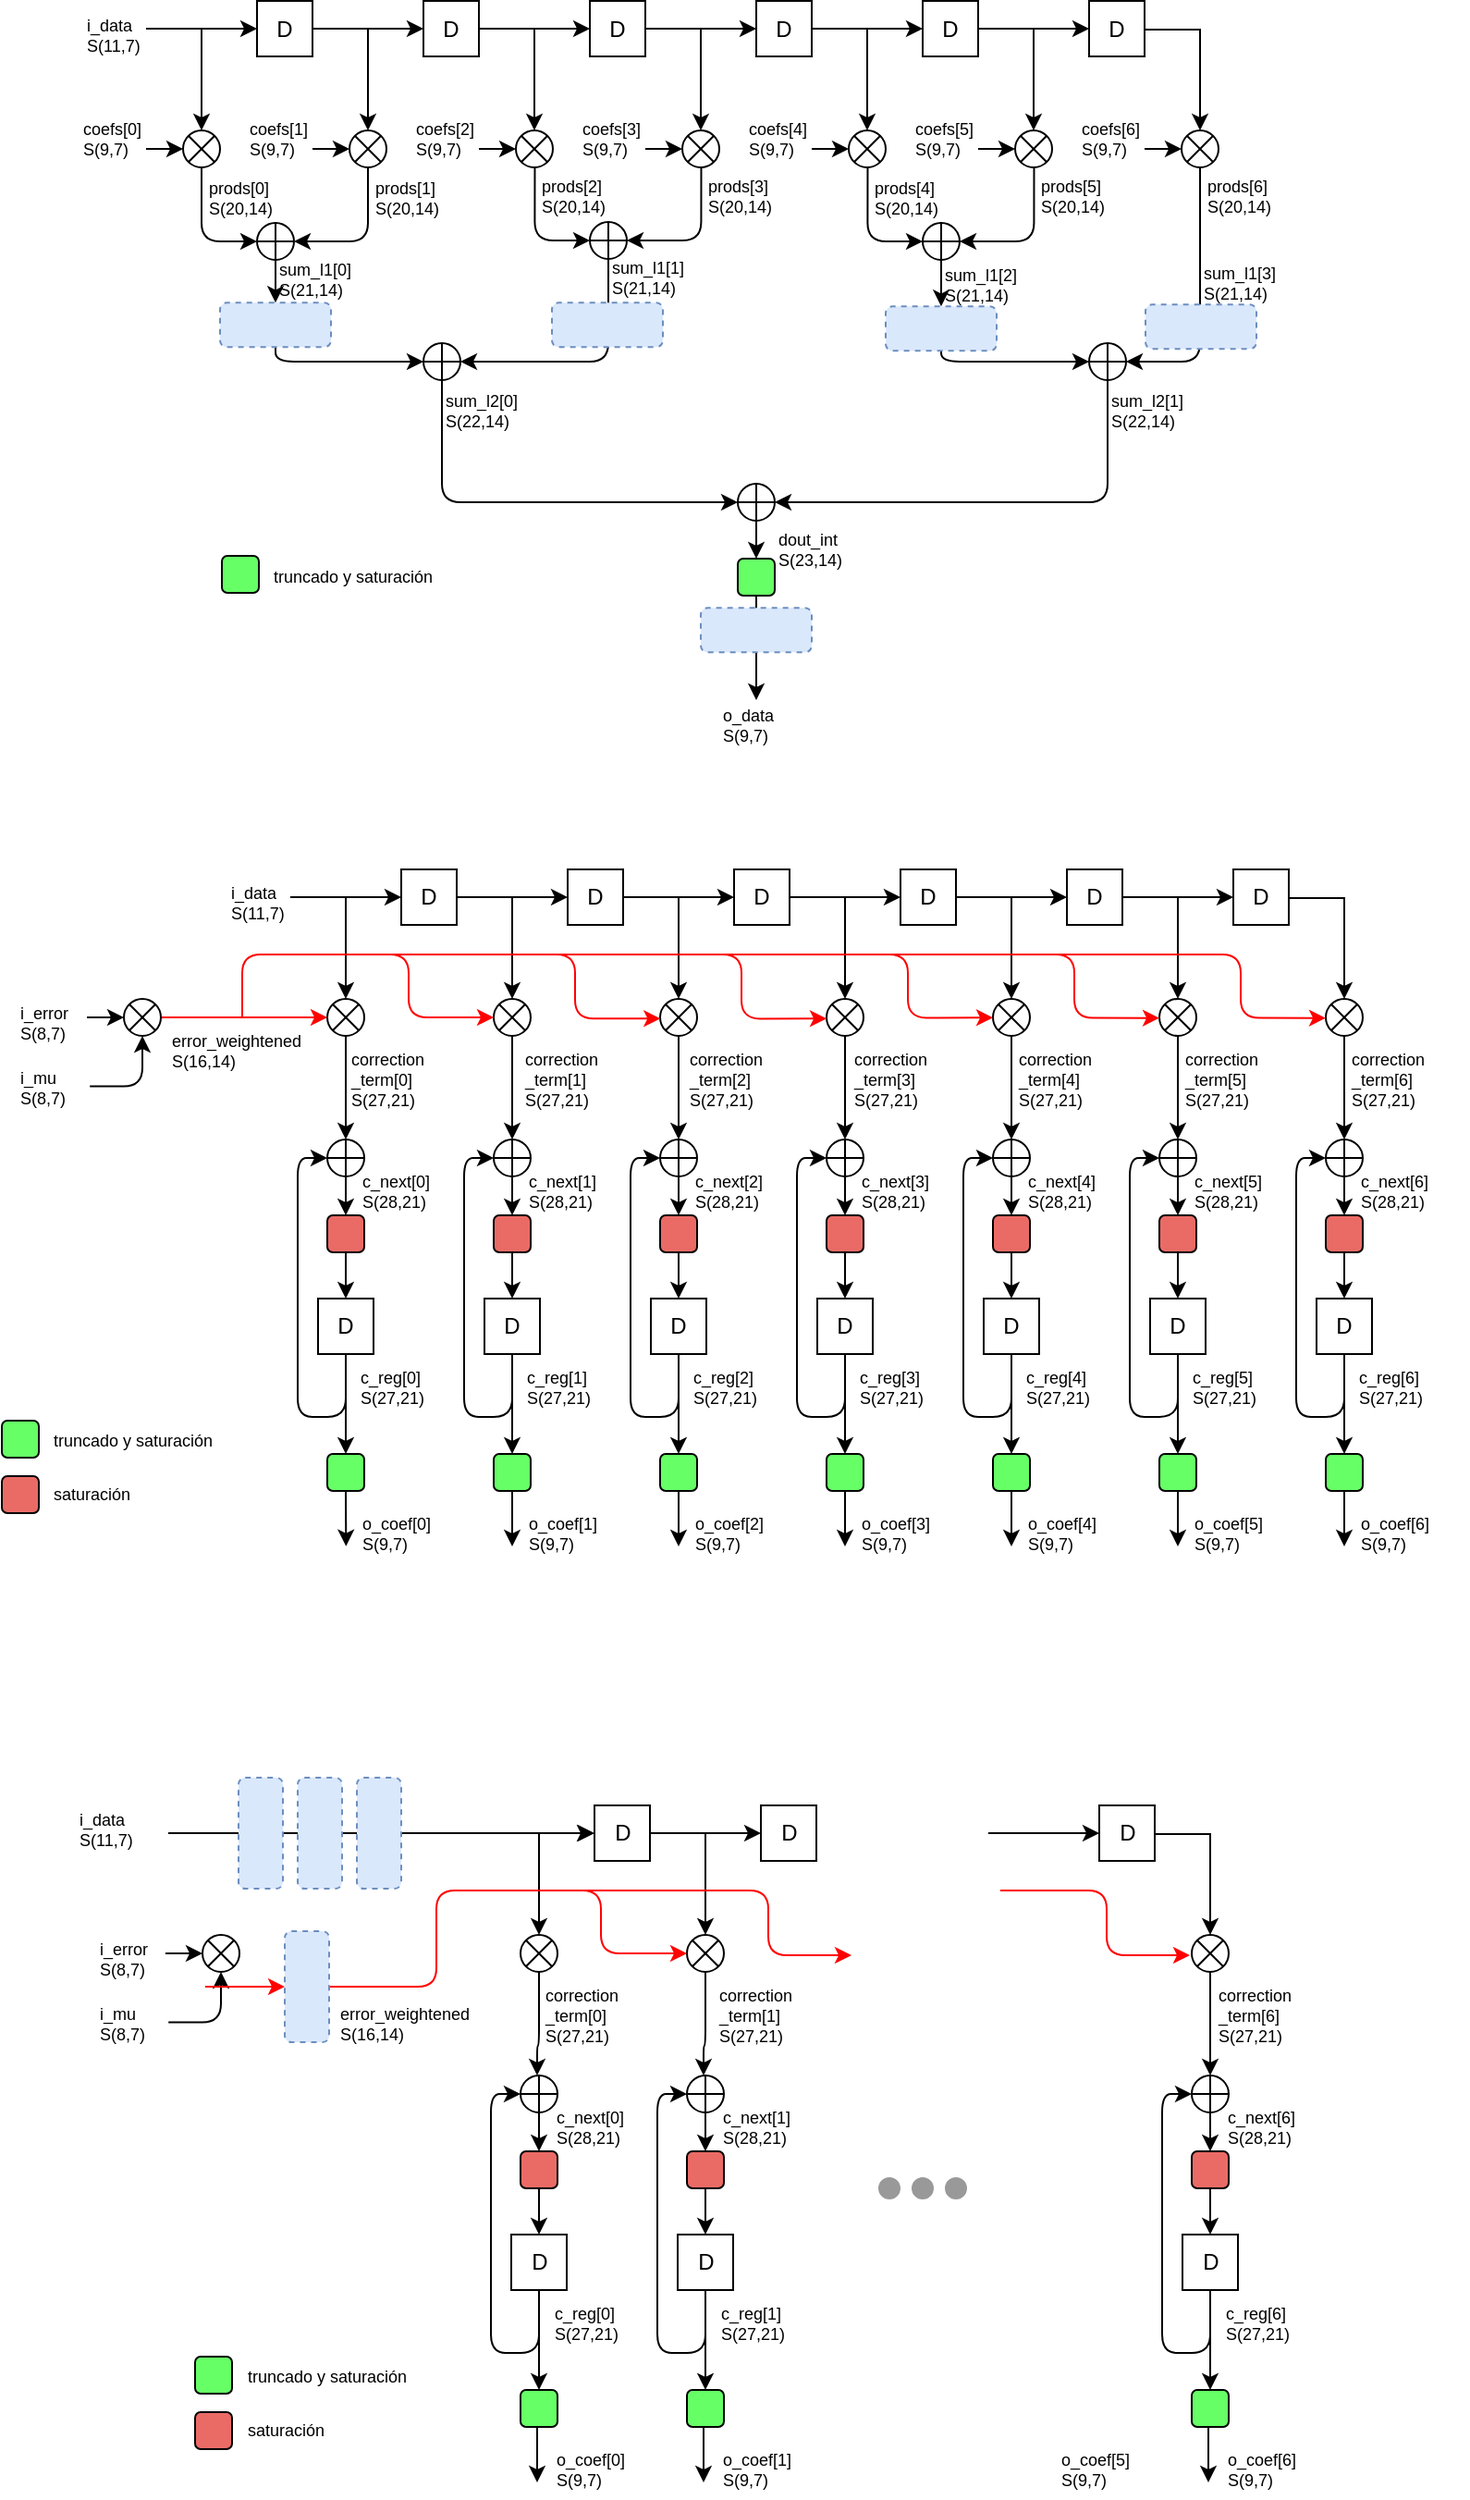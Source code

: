 <mxfile version="11.0.9" type="github"><diagram name="Page-1" id="099fd60b-425b-db50-ffb0-6b813814b670"><mxGraphModel dx="1231" dy="617" grid="1" gridSize="10" guides="1" tooltips="1" connect="1" arrows="1" fold="1" page="1" pageScale="1" pageWidth="1100" pageHeight="850" background="#ffffff" math="0" shadow="0"><root><mxCell id="0"/><mxCell id="1" parent="0"/><mxCell id="xc71Y2fSG3ULqE4jsVA_-2" value="D" style="rounded=0;whiteSpace=wrap;html=1;" parent="1" vertex="1"><mxGeometry x="268" y="24.5" width="30" height="30" as="geometry"/></mxCell><mxCell id="xc71Y2fSG3ULqE4jsVA_-3" value="" style="endArrow=classic;html=1;entryX=0;entryY=0.5;entryDx=0;entryDy=0;" parent="1" target="xc71Y2fSG3ULqE4jsVA_-2" edge="1"><mxGeometry width="50" height="50" relative="1" as="geometry"><mxPoint x="208" y="39.5" as="sourcePoint"/><mxPoint x="318" y="74.5" as="targetPoint"/><Array as="points"/></mxGeometry></mxCell><mxCell id="xc71Y2fSG3ULqE4jsVA_-4" value="" style="endArrow=classic;html=1;" parent="1" edge="1"><mxGeometry width="50" height="50" relative="1" as="geometry"><mxPoint x="238" y="39.5" as="sourcePoint"/><mxPoint x="238" y="94.5" as="targetPoint"/><Array as="points"><mxPoint x="238" y="39.5"/></Array></mxGeometry></mxCell><mxCell id="xc71Y2fSG3ULqE4jsVA_-5" value="" style="shape=sumEllipse;perimeter=ellipsePerimeter;whiteSpace=wrap;html=1;backgroundOutline=1;" parent="1" vertex="1"><mxGeometry x="228" y="94.5" width="20" height="20" as="geometry"/></mxCell><mxCell id="xc71Y2fSG3ULqE4jsVA_-6" value="" style="endArrow=classic;html=1;entryX=0;entryY=0.5;entryDx=0;entryDy=0;" parent="1" target="xc71Y2fSG3ULqE4jsVA_-5" edge="1"><mxGeometry width="50" height="50" relative="1" as="geometry"><mxPoint x="208" y="104.5" as="sourcePoint"/><mxPoint x="258" y="134.5" as="targetPoint"/></mxGeometry></mxCell><mxCell id="xc71Y2fSG3ULqE4jsVA_-12" value="D" style="rounded=0;whiteSpace=wrap;html=1;" parent="1" vertex="1"><mxGeometry x="358" y="24.5" width="30" height="30" as="geometry"/></mxCell><mxCell id="xc71Y2fSG3ULqE4jsVA_-13" value="" style="endArrow=classic;html=1;entryX=0;entryY=0.5;entryDx=0;entryDy=0;" parent="1" target="xc71Y2fSG3ULqE4jsVA_-12" edge="1"><mxGeometry width="50" height="50" relative="1" as="geometry"><mxPoint x="298" y="39.5" as="sourcePoint"/><mxPoint x="408" y="74.5" as="targetPoint"/><Array as="points"/></mxGeometry></mxCell><mxCell id="xc71Y2fSG3ULqE4jsVA_-14" value="" style="endArrow=classic;html=1;" parent="1" edge="1"><mxGeometry width="50" height="50" relative="1" as="geometry"><mxPoint x="328" y="39.5" as="sourcePoint"/><mxPoint x="328" y="94.5" as="targetPoint"/><Array as="points"><mxPoint x="328" y="39.5"/></Array></mxGeometry></mxCell><mxCell id="xc71Y2fSG3ULqE4jsVA_-15" value="" style="shape=sumEllipse;perimeter=ellipsePerimeter;whiteSpace=wrap;html=1;backgroundOutline=1;" parent="1" vertex="1"><mxGeometry x="318" y="94.5" width="20" height="20" as="geometry"/></mxCell><mxCell id="xc71Y2fSG3ULqE4jsVA_-16" value="" style="endArrow=classic;html=1;entryX=0;entryY=0.5;entryDx=0;entryDy=0;" parent="1" target="xc71Y2fSG3ULqE4jsVA_-15" edge="1"><mxGeometry width="50" height="50" relative="1" as="geometry"><mxPoint x="298" y="104.5" as="sourcePoint"/><mxPoint x="348" y="134.5" as="targetPoint"/></mxGeometry></mxCell><mxCell id="xc71Y2fSG3ULqE4jsVA_-17" value="D" style="rounded=0;whiteSpace=wrap;html=1;" parent="1" vertex="1"><mxGeometry x="448" y="24.5" width="30" height="30" as="geometry"/></mxCell><mxCell id="xc71Y2fSG3ULqE4jsVA_-18" value="" style="endArrow=classic;html=1;entryX=0;entryY=0.5;entryDx=0;entryDy=0;" parent="1" target="xc71Y2fSG3ULqE4jsVA_-17" edge="1"><mxGeometry width="50" height="50" relative="1" as="geometry"><mxPoint x="388" y="39.5" as="sourcePoint"/><mxPoint x="498" y="74.5" as="targetPoint"/><Array as="points"/></mxGeometry></mxCell><mxCell id="xc71Y2fSG3ULqE4jsVA_-19" value="" style="endArrow=classic;html=1;" parent="1" edge="1"><mxGeometry width="50" height="50" relative="1" as="geometry"><mxPoint x="418" y="39.5" as="sourcePoint"/><mxPoint x="418" y="94.5" as="targetPoint"/><Array as="points"><mxPoint x="418" y="39.5"/></Array></mxGeometry></mxCell><mxCell id="xc71Y2fSG3ULqE4jsVA_-20" value="" style="shape=sumEllipse;perimeter=ellipsePerimeter;whiteSpace=wrap;html=1;backgroundOutline=1;" parent="1" vertex="1"><mxGeometry x="408" y="94.5" width="20" height="20" as="geometry"/></mxCell><mxCell id="xc71Y2fSG3ULqE4jsVA_-21" value="" style="endArrow=classic;html=1;entryX=0;entryY=0.5;entryDx=0;entryDy=0;" parent="1" target="xc71Y2fSG3ULqE4jsVA_-20" edge="1"><mxGeometry width="50" height="50" relative="1" as="geometry"><mxPoint x="388" y="104.5" as="sourcePoint"/><mxPoint x="438" y="134.5" as="targetPoint"/></mxGeometry></mxCell><mxCell id="xc71Y2fSG3ULqE4jsVA_-22" value="D" style="rounded=0;whiteSpace=wrap;html=1;" parent="1" vertex="1"><mxGeometry x="538" y="24.5" width="30" height="30" as="geometry"/></mxCell><mxCell id="xc71Y2fSG3ULqE4jsVA_-23" value="" style="endArrow=classic;html=1;entryX=0;entryY=0.5;entryDx=0;entryDy=0;" parent="1" target="xc71Y2fSG3ULqE4jsVA_-22" edge="1"><mxGeometry width="50" height="50" relative="1" as="geometry"><mxPoint x="478" y="39.5" as="sourcePoint"/><mxPoint x="588" y="74.5" as="targetPoint"/><Array as="points"/></mxGeometry></mxCell><mxCell id="xc71Y2fSG3ULqE4jsVA_-24" value="" style="endArrow=classic;html=1;" parent="1" edge="1"><mxGeometry width="50" height="50" relative="1" as="geometry"><mxPoint x="508" y="39.5" as="sourcePoint"/><mxPoint x="508" y="94.5" as="targetPoint"/><Array as="points"><mxPoint x="508" y="39.5"/></Array></mxGeometry></mxCell><mxCell id="xc71Y2fSG3ULqE4jsVA_-25" value="" style="shape=sumEllipse;perimeter=ellipsePerimeter;whiteSpace=wrap;html=1;backgroundOutline=1;" parent="1" vertex="1"><mxGeometry x="498" y="94.5" width="20" height="20" as="geometry"/></mxCell><mxCell id="xc71Y2fSG3ULqE4jsVA_-26" value="" style="endArrow=classic;html=1;entryX=0;entryY=0.5;entryDx=0;entryDy=0;" parent="1" target="xc71Y2fSG3ULqE4jsVA_-25" edge="1"><mxGeometry width="50" height="50" relative="1" as="geometry"><mxPoint x="478" y="104.5" as="sourcePoint"/><mxPoint x="528" y="134.5" as="targetPoint"/></mxGeometry></mxCell><mxCell id="xc71Y2fSG3ULqE4jsVA_-27" value="D" style="rounded=0;whiteSpace=wrap;html=1;" parent="1" vertex="1"><mxGeometry x="628" y="24.5" width="30" height="30" as="geometry"/></mxCell><mxCell id="xc71Y2fSG3ULqE4jsVA_-28" value="" style="endArrow=classic;html=1;entryX=0;entryY=0.5;entryDx=0;entryDy=0;" parent="1" target="xc71Y2fSG3ULqE4jsVA_-27" edge="1"><mxGeometry width="50" height="50" relative="1" as="geometry"><mxPoint x="568" y="39.5" as="sourcePoint"/><mxPoint x="678" y="74.5" as="targetPoint"/><Array as="points"/></mxGeometry></mxCell><mxCell id="xc71Y2fSG3ULqE4jsVA_-29" value="" style="endArrow=classic;html=1;" parent="1" edge="1"><mxGeometry width="50" height="50" relative="1" as="geometry"><mxPoint x="598" y="39.5" as="sourcePoint"/><mxPoint x="598" y="94.5" as="targetPoint"/><Array as="points"><mxPoint x="598" y="39.5"/></Array></mxGeometry></mxCell><mxCell id="xc71Y2fSG3ULqE4jsVA_-30" value="" style="shape=sumEllipse;perimeter=ellipsePerimeter;whiteSpace=wrap;html=1;backgroundOutline=1;" parent="1" vertex="1"><mxGeometry x="588" y="94.5" width="20" height="20" as="geometry"/></mxCell><mxCell id="xc71Y2fSG3ULqE4jsVA_-31" value="" style="endArrow=classic;html=1;entryX=0;entryY=0.5;entryDx=0;entryDy=0;" parent="1" target="xc71Y2fSG3ULqE4jsVA_-30" edge="1"><mxGeometry width="50" height="50" relative="1" as="geometry"><mxPoint x="568" y="104.5" as="sourcePoint"/><mxPoint x="618" y="134.5" as="targetPoint"/></mxGeometry></mxCell><mxCell id="xc71Y2fSG3ULqE4jsVA_-32" value="D" style="rounded=0;whiteSpace=wrap;html=1;" parent="1" vertex="1"><mxGeometry x="718" y="24.5" width="30" height="30" as="geometry"/></mxCell><mxCell id="xc71Y2fSG3ULqE4jsVA_-33" value="" style="endArrow=classic;html=1;entryX=0;entryY=0.5;entryDx=0;entryDy=0;" parent="1" target="xc71Y2fSG3ULqE4jsVA_-32" edge="1"><mxGeometry width="50" height="50" relative="1" as="geometry"><mxPoint x="658" y="39.5" as="sourcePoint"/><mxPoint x="768" y="74.5" as="targetPoint"/><Array as="points"/></mxGeometry></mxCell><mxCell id="xc71Y2fSG3ULqE4jsVA_-34" value="" style="endArrow=classic;html=1;" parent="1" edge="1"><mxGeometry width="50" height="50" relative="1" as="geometry"><mxPoint x="688" y="39.5" as="sourcePoint"/><mxPoint x="688" y="94.5" as="targetPoint"/><Array as="points"><mxPoint x="688" y="39.5"/></Array></mxGeometry></mxCell><mxCell id="xc71Y2fSG3ULqE4jsVA_-35" value="" style="shape=sumEllipse;perimeter=ellipsePerimeter;whiteSpace=wrap;html=1;backgroundOutline=1;" parent="1" vertex="1"><mxGeometry x="678" y="94.5" width="20" height="20" as="geometry"/></mxCell><mxCell id="xc71Y2fSG3ULqE4jsVA_-36" value="" style="endArrow=classic;html=1;entryX=0;entryY=0.5;entryDx=0;entryDy=0;" parent="1" target="xc71Y2fSG3ULqE4jsVA_-35" edge="1"><mxGeometry width="50" height="50" relative="1" as="geometry"><mxPoint x="658" y="104.5" as="sourcePoint"/><mxPoint x="708" y="134.5" as="targetPoint"/></mxGeometry></mxCell><mxCell id="xc71Y2fSG3ULqE4jsVA_-44" value="" style="endArrow=classic;html=1;" parent="1" edge="1"><mxGeometry width="50" height="50" relative="1" as="geometry"><mxPoint x="778" y="39.5" as="sourcePoint"/><mxPoint x="778" y="94.5" as="targetPoint"/><Array as="points"><mxPoint x="778" y="39.5"/></Array></mxGeometry></mxCell><mxCell id="xc71Y2fSG3ULqE4jsVA_-45" value="" style="shape=sumEllipse;perimeter=ellipsePerimeter;whiteSpace=wrap;html=1;backgroundOutline=1;" parent="1" vertex="1"><mxGeometry x="768" y="94.5" width="20" height="20" as="geometry"/></mxCell><mxCell id="xc71Y2fSG3ULqE4jsVA_-46" value="" style="endArrow=classic;html=1;entryX=0;entryY=0.5;entryDx=0;entryDy=0;" parent="1" target="xc71Y2fSG3ULqE4jsVA_-45" edge="1"><mxGeometry width="50" height="50" relative="1" as="geometry"><mxPoint x="748" y="104.5" as="sourcePoint"/><mxPoint x="798" y="134.5" as="targetPoint"/></mxGeometry></mxCell><mxCell id="xc71Y2fSG3ULqE4jsVA_-48" value="&lt;div style=&quot;font-size: 9px;&quot;&gt;i_data &lt;br style=&quot;font-size: 9px;&quot;&gt;&lt;/div&gt;&lt;div style=&quot;font-size: 9px;&quot;&gt;S(11,7)&lt;/div&gt;" style="text;html=1;resizable=0;points=[];autosize=1;align=left;verticalAlign=top;spacingTop=-4;fontSize=9;" parent="1" vertex="1"><mxGeometry x="174" y="29.5" width="40" height="20" as="geometry"/></mxCell><mxCell id="xc71Y2fSG3ULqE4jsVA_-54" value="&lt;div style=&quot;font-size: 9px;&quot;&gt;coefs[0]&lt;br style=&quot;font-size: 9px;&quot;&gt;&lt;/div&gt;&lt;div style=&quot;font-size: 9px;&quot;&gt;S(9,7)&lt;/div&gt;" style="text;html=1;resizable=0;points=[];autosize=1;align=left;verticalAlign=top;spacingTop=-4;fontSize=9;" parent="1" vertex="1"><mxGeometry x="172" y="85.5" width="40" height="20" as="geometry"/></mxCell><mxCell id="xc71Y2fSG3ULqE4jsVA_-55" value="&lt;div style=&quot;font-size: 9px;&quot;&gt;coefs[1]&lt;br style=&quot;font-size: 9px;&quot;&gt;&lt;/div&gt;&lt;div style=&quot;font-size: 9px;&quot;&gt;S(9,7)&lt;/div&gt;" style="text;html=1;resizable=0;points=[];autosize=1;align=left;verticalAlign=top;spacingTop=-4;fontSize=9;" parent="1" vertex="1"><mxGeometry x="262" y="85.5" width="40" height="20" as="geometry"/></mxCell><mxCell id="xc71Y2fSG3ULqE4jsVA_-58" value="&lt;div style=&quot;font-size: 9px;&quot;&gt;coefs[2]&lt;br style=&quot;font-size: 9px;&quot;&gt;&lt;/div&gt;&lt;div style=&quot;font-size: 9px;&quot;&gt;S(9,7)&lt;/div&gt;" style="text;html=1;resizable=0;points=[];autosize=1;align=left;verticalAlign=top;spacingTop=-4;fontSize=9;" parent="1" vertex="1"><mxGeometry x="352" y="85.5" width="40" height="20" as="geometry"/></mxCell><mxCell id="xc71Y2fSG3ULqE4jsVA_-59" value="&lt;div style=&quot;font-size: 9px;&quot;&gt;coefs[3]&lt;br style=&quot;font-size: 9px;&quot;&gt;&lt;/div&gt;&lt;div style=&quot;font-size: 9px;&quot;&gt;S(9,7)&lt;/div&gt;" style="text;html=1;resizable=0;points=[];autosize=1;align=left;verticalAlign=top;spacingTop=-4;fontSize=9;" parent="1" vertex="1"><mxGeometry x="442" y="85.5" width="40" height="20" as="geometry"/></mxCell><mxCell id="xc71Y2fSG3ULqE4jsVA_-60" value="&lt;div style=&quot;font-size: 9px;&quot;&gt;coefs[4]&lt;br style=&quot;font-size: 9px;&quot;&gt;&lt;/div&gt;&lt;div style=&quot;font-size: 9px;&quot;&gt;S(9,7)&lt;/div&gt;" style="text;html=1;resizable=0;points=[];autosize=1;align=left;verticalAlign=top;spacingTop=-4;fontSize=9;" parent="1" vertex="1"><mxGeometry x="532" y="85.5" width="40" height="20" as="geometry"/></mxCell><mxCell id="xc71Y2fSG3ULqE4jsVA_-61" value="&lt;div style=&quot;font-size: 9px;&quot;&gt;coefs[5]&lt;br style=&quot;font-size: 9px;&quot;&gt;&lt;/div&gt;&lt;div style=&quot;font-size: 9px;&quot;&gt;S(9,7)&lt;/div&gt;" style="text;html=1;resizable=0;points=[];autosize=1;align=left;verticalAlign=top;spacingTop=-4;fontSize=9;" parent="1" vertex="1"><mxGeometry x="622" y="85.5" width="40" height="20" as="geometry"/></mxCell><mxCell id="xc71Y2fSG3ULqE4jsVA_-62" value="&lt;div style=&quot;font-size: 9px;&quot;&gt;coefs[6]&lt;br style=&quot;font-size: 9px;&quot;&gt;&lt;/div&gt;&lt;div style=&quot;font-size: 9px;&quot;&gt;S(9,7)&lt;/div&gt;" style="text;html=1;resizable=0;points=[];autosize=1;align=left;verticalAlign=top;spacingTop=-4;fontSize=9;" parent="1" vertex="1"><mxGeometry x="712" y="85.5" width="40" height="20" as="geometry"/></mxCell><mxCell id="xc71Y2fSG3ULqE4jsVA_-72" value="" style="endArrow=none;html=1;fontSize=6;entryX=1;entryY=0.5;entryDx=0;entryDy=0;" parent="1" edge="1"><mxGeometry width="50" height="50" relative="1" as="geometry"><mxPoint x="777.5" y="40" as="sourcePoint"/><mxPoint x="747.5" y="40" as="targetPoint"/></mxGeometry></mxCell><mxCell id="xc71Y2fSG3ULqE4jsVA_-75" value="" style="shape=orEllipse;perimeter=ellipsePerimeter;whiteSpace=wrap;html=1;backgroundOutline=1;fontSize=6;" parent="1" vertex="1"><mxGeometry x="268" y="144.5" width="20" height="20" as="geometry"/></mxCell><mxCell id="xc71Y2fSG3ULqE4jsVA_-76" value="" style="edgeStyle=segmentEdgeStyle;endArrow=classic;html=1;fontSize=6;exitX=0.5;exitY=1;exitDx=0;exitDy=0;entryX=0;entryY=0.5;entryDx=0;entryDy=0;" parent="1" source="xc71Y2fSG3ULqE4jsVA_-5" target="xc71Y2fSG3ULqE4jsVA_-75" edge="1"><mxGeometry width="50" height="50" relative="1" as="geometry"><mxPoint x="208" y="234.5" as="sourcePoint"/><mxPoint x="258" y="184.5" as="targetPoint"/><Array as="points"><mxPoint x="238" y="154.5"/></Array></mxGeometry></mxCell><mxCell id="xc71Y2fSG3ULqE4jsVA_-78" value="" style="edgeStyle=segmentEdgeStyle;endArrow=classic;html=1;fontSize=6;entryX=1;entryY=0.5;entryDx=0;entryDy=0;exitX=0.5;exitY=1;exitDx=0;exitDy=0;" parent="1" source="xc71Y2fSG3ULqE4jsVA_-15" target="xc71Y2fSG3ULqE4jsVA_-75" edge="1"><mxGeometry width="50" height="50" relative="1" as="geometry"><mxPoint x="208" y="234.5" as="sourcePoint"/><mxPoint x="258" y="184.5" as="targetPoint"/><Array as="points"><mxPoint x="328" y="154.5"/></Array></mxGeometry></mxCell><mxCell id="xc71Y2fSG3ULqE4jsVA_-80" value="" style="shape=orEllipse;perimeter=ellipsePerimeter;whiteSpace=wrap;html=1;backgroundOutline=1;fontSize=6;" parent="1" vertex="1"><mxGeometry x="448" y="144" width="20" height="20" as="geometry"/></mxCell><mxCell id="xc71Y2fSG3ULqE4jsVA_-81" value="" style="edgeStyle=segmentEdgeStyle;endArrow=classic;html=1;fontSize=6;exitX=0.5;exitY=1;exitDx=0;exitDy=0;entryX=0;entryY=0.5;entryDx=0;entryDy=0;" parent="1" target="xc71Y2fSG3ULqE4jsVA_-80" edge="1"><mxGeometry width="50" height="50" relative="1" as="geometry"><mxPoint x="418.238" y="114.19" as="sourcePoint"/><mxPoint x="438" y="184" as="targetPoint"/><Array as="points"><mxPoint x="418" y="154"/></Array></mxGeometry></mxCell><mxCell id="xc71Y2fSG3ULqE4jsVA_-82" value="" style="edgeStyle=segmentEdgeStyle;endArrow=classic;html=1;fontSize=6;entryX=1;entryY=0.5;entryDx=0;entryDy=0;exitX=0.5;exitY=1;exitDx=0;exitDy=0;" parent="1" target="xc71Y2fSG3ULqE4jsVA_-80" edge="1"><mxGeometry width="50" height="50" relative="1" as="geometry"><mxPoint x="508.238" y="114.19" as="sourcePoint"/><mxPoint x="438" y="184" as="targetPoint"/><Array as="points"><mxPoint x="508" y="154"/></Array></mxGeometry></mxCell><mxCell id="xc71Y2fSG3ULqE4jsVA_-84" value="" style="shape=orEllipse;perimeter=ellipsePerimeter;whiteSpace=wrap;html=1;backgroundOutline=1;fontSize=6;" parent="1" vertex="1"><mxGeometry x="628" y="144.5" width="20" height="20" as="geometry"/></mxCell><mxCell id="xc71Y2fSG3ULqE4jsVA_-85" value="" style="edgeStyle=segmentEdgeStyle;endArrow=classic;html=1;fontSize=6;exitX=0.5;exitY=1;exitDx=0;exitDy=0;entryX=0;entryY=0.5;entryDx=0;entryDy=0;" parent="1" target="xc71Y2fSG3ULqE4jsVA_-84" edge="1"><mxGeometry width="50" height="50" relative="1" as="geometry"><mxPoint x="598.238" y="114.69" as="sourcePoint"/><mxPoint x="618" y="184.5" as="targetPoint"/><Array as="points"><mxPoint x="598" y="154.5"/></Array></mxGeometry></mxCell><mxCell id="xc71Y2fSG3ULqE4jsVA_-86" value="" style="edgeStyle=segmentEdgeStyle;endArrow=classic;html=1;fontSize=6;entryX=1;entryY=0.5;entryDx=0;entryDy=0;exitX=0.5;exitY=1;exitDx=0;exitDy=0;" parent="1" target="xc71Y2fSG3ULqE4jsVA_-84" edge="1"><mxGeometry width="50" height="50" relative="1" as="geometry"><mxPoint x="688.238" y="114.69" as="sourcePoint"/><mxPoint x="618" y="184.5" as="targetPoint"/><Array as="points"><mxPoint x="688" y="154.5"/></Array></mxGeometry></mxCell><mxCell id="xc71Y2fSG3ULqE4jsVA_-89" value="" style="shape=orEllipse;perimeter=ellipsePerimeter;whiteSpace=wrap;html=1;backgroundOutline=1;fontSize=6;" parent="1" vertex="1"><mxGeometry x="358" y="209.5" width="20" height="20" as="geometry"/></mxCell><mxCell id="xc71Y2fSG3ULqE4jsVA_-90" value="" style="edgeStyle=segmentEdgeStyle;endArrow=classic;html=1;fontSize=6;exitX=0.5;exitY=1;exitDx=0;exitDy=0;entryX=0;entryY=0.5;entryDx=0;entryDy=0;" parent="1" source="XXHbOHYHGZf-tE1hRtq3-173" target="xc71Y2fSG3ULqE4jsVA_-89" edge="1"><mxGeometry width="50" height="50" relative="1" as="geometry"><mxPoint x="328" y="214.5" as="sourcePoint"/><mxPoint x="348" y="284.5" as="targetPoint"/><Array as="points"><mxPoint x="278" y="220"/></Array></mxGeometry></mxCell><mxCell id="xc71Y2fSG3ULqE4jsVA_-91" value="" style="edgeStyle=segmentEdgeStyle;endArrow=classic;html=1;fontSize=6;entryX=1;entryY=0.5;entryDx=0;entryDy=0;exitX=0.5;exitY=1;exitDx=0;exitDy=0;" parent="1" source="xc71Y2fSG3ULqE4jsVA_-80" target="xc71Y2fSG3ULqE4jsVA_-89" edge="1"><mxGeometry width="50" height="50" relative="1" as="geometry"><mxPoint x="418" y="214.5" as="sourcePoint"/><mxPoint x="348" y="284.5" as="targetPoint"/><Array as="points"><mxPoint x="458" y="220"/></Array></mxGeometry></mxCell><mxCell id="xc71Y2fSG3ULqE4jsVA_-105" value="" style="shape=orEllipse;perimeter=ellipsePerimeter;whiteSpace=wrap;html=1;backgroundOutline=1;fontSize=6;" parent="1" vertex="1"><mxGeometry x="718" y="209.5" width="20" height="20" as="geometry"/></mxCell><mxCell id="xc71Y2fSG3ULqE4jsVA_-107" value="" style="edgeStyle=segmentEdgeStyle;endArrow=classic;html=1;fontSize=6;entryX=1;entryY=0.5;entryDx=0;entryDy=0;exitX=0.5;exitY=1;exitDx=0;exitDy=0;" parent="1" source="xc71Y2fSG3ULqE4jsVA_-45" target="xc71Y2fSG3ULqE4jsVA_-105" edge="1"><mxGeometry width="50" height="50" relative="1" as="geometry"><mxPoint x="818" y="164.5" as="sourcePoint"/><mxPoint x="708" y="284.5" as="targetPoint"/><Array as="points"><mxPoint x="778" y="220"/></Array></mxGeometry></mxCell><mxCell id="xc71Y2fSG3ULqE4jsVA_-109" value="" style="edgeStyle=segmentEdgeStyle;endArrow=classic;html=1;fontSize=6;entryX=0;entryY=0.5;entryDx=0;entryDy=0;exitX=0.5;exitY=1;exitDx=0;exitDy=0;" parent="1" source="XXHbOHYHGZf-tE1hRtq3-176" target="xc71Y2fSG3ULqE4jsVA_-105" edge="1"><mxGeometry width="50" height="50" relative="1" as="geometry"><mxPoint x="638" y="234.5" as="sourcePoint"/><mxPoint x="648" y="334.5" as="targetPoint"/><Array as="points"><mxPoint x="638" y="220"/></Array></mxGeometry></mxCell><mxCell id="xc71Y2fSG3ULqE4jsVA_-113" style="edgeStyle=elbowEdgeStyle;rounded=0;orthogonalLoop=1;jettySize=auto;html=1;fontSize=6;entryX=0.5;entryY=0;entryDx=0;entryDy=0;" parent="1" source="xc71Y2fSG3ULqE4jsVA_-110" edge="1" target="XXHbOHYHGZf-tE1hRtq3-5"><mxGeometry relative="1" as="geometry"><mxPoint x="538" y="351.5" as="targetPoint"/></mxGeometry></mxCell><mxCell id="xc71Y2fSG3ULqE4jsVA_-110" value="" style="shape=orEllipse;perimeter=ellipsePerimeter;whiteSpace=wrap;html=1;backgroundOutline=1;fontSize=6;" parent="1" vertex="1"><mxGeometry x="528" y="285.5" width="20" height="20" as="geometry"/></mxCell><mxCell id="xc71Y2fSG3ULqE4jsVA_-111" value="" style="edgeStyle=segmentEdgeStyle;endArrow=classic;html=1;fontSize=6;entryX=0;entryY=0.5;entryDx=0;entryDy=0;exitX=0.5;exitY=1;exitDx=0;exitDy=0;" parent="1" source="xc71Y2fSG3ULqE4jsVA_-89" target="xc71Y2fSG3ULqE4jsVA_-110" edge="1"><mxGeometry width="50" height="50" relative="1" as="geometry"><mxPoint x="178" y="404.5" as="sourcePoint"/><mxPoint x="228" y="354.5" as="targetPoint"/><Array as="points"><mxPoint x="368" y="295"/></Array></mxGeometry></mxCell><mxCell id="xc71Y2fSG3ULqE4jsVA_-112" value="" style="edgeStyle=segmentEdgeStyle;endArrow=classic;html=1;fontSize=6;entryX=1;entryY=0.5;entryDx=0;entryDy=0;exitX=0.5;exitY=1;exitDx=0;exitDy=0;" parent="1" source="xc71Y2fSG3ULqE4jsVA_-105" target="xc71Y2fSG3ULqE4jsVA_-110" edge="1"><mxGeometry width="50" height="50" relative="1" as="geometry"><mxPoint x="458" y="318.5" as="sourcePoint"/><mxPoint x="618" y="372.5" as="targetPoint"/><Array as="points"><mxPoint x="728" y="295"/></Array></mxGeometry></mxCell><mxCell id="WWG9YgA6vT6kf5dScbc2-1" value="&lt;div style=&quot;font-size: 9px;&quot;&gt;prods[0]&lt;br style=&quot;font-size: 9px;&quot;&gt;&lt;/div&gt;&lt;div style=&quot;font-size: 9px;&quot;&gt;S(20,14)&lt;/div&gt;" style="text;html=1;resizable=0;points=[];autosize=1;align=left;verticalAlign=top;spacingTop=-4;fontSize=9;" parent="1" vertex="1"><mxGeometry x="240" y="117.5" width="40" height="20" as="geometry"/></mxCell><mxCell id="WWG9YgA6vT6kf5dScbc2-2" value="&lt;div style=&quot;font-size: 9px;&quot;&gt;prods[1]&lt;br style=&quot;font-size: 9px;&quot;&gt;&lt;/div&gt;&lt;div style=&quot;font-size: 9px;&quot;&gt;S(20,14)&lt;/div&gt;" style="text;html=1;resizable=0;points=[];autosize=1;align=left;verticalAlign=top;spacingTop=-4;fontSize=9;" parent="1" vertex="1"><mxGeometry x="330" y="117.5" width="40" height="20" as="geometry"/></mxCell><mxCell id="WWG9YgA6vT6kf5dScbc2-3" value="&lt;div style=&quot;font-size: 9px;&quot;&gt;prods[2]&lt;br style=&quot;font-size: 9px;&quot;&gt;&lt;/div&gt;&lt;div style=&quot;font-size: 9px;&quot;&gt;S(20,14)&lt;/div&gt;" style="text;html=1;resizable=0;points=[];autosize=1;align=left;verticalAlign=top;spacingTop=-4;fontSize=9;" parent="1" vertex="1"><mxGeometry x="420" y="117" width="40" height="20" as="geometry"/></mxCell><mxCell id="WWG9YgA6vT6kf5dScbc2-4" value="&lt;div style=&quot;font-size: 9px;&quot;&gt;prods[3]&lt;br style=&quot;font-size: 9px;&quot;&gt;&lt;/div&gt;&lt;div style=&quot;font-size: 9px;&quot;&gt;S(20,14)&lt;/div&gt;" style="text;html=1;resizable=0;points=[];autosize=1;align=left;verticalAlign=top;spacingTop=-4;fontSize=9;" parent="1" vertex="1"><mxGeometry x="510" y="117" width="40" height="20" as="geometry"/></mxCell><mxCell id="WWG9YgA6vT6kf5dScbc2-5" value="&lt;div style=&quot;font-size: 9px;&quot;&gt;prods[4]&lt;br style=&quot;font-size: 9px;&quot;&gt;&lt;/div&gt;&lt;div style=&quot;font-size: 9px;&quot;&gt;S(20,14)&lt;/div&gt;" style="text;html=1;resizable=0;points=[];autosize=1;align=left;verticalAlign=top;spacingTop=-4;fontSize=9;" parent="1" vertex="1"><mxGeometry x="600" y="117.5" width="40" height="20" as="geometry"/></mxCell><mxCell id="WWG9YgA6vT6kf5dScbc2-6" value="&lt;div style=&quot;font-size: 9px;&quot;&gt;prods[5]&lt;br style=&quot;font-size: 9px;&quot;&gt;&lt;/div&gt;&lt;div style=&quot;font-size: 9px;&quot;&gt;S(20,14)&lt;/div&gt;" style="text;html=1;resizable=0;points=[];autosize=1;align=left;verticalAlign=top;spacingTop=-4;fontSize=9;" parent="1" vertex="1"><mxGeometry x="690" y="117" width="40" height="20" as="geometry"/></mxCell><mxCell id="WWG9YgA6vT6kf5dScbc2-7" value="&lt;div style=&quot;font-size: 9px;&quot;&gt;prods[6]&lt;br style=&quot;font-size: 9px;&quot;&gt;&lt;/div&gt;&lt;div style=&quot;font-size: 9px;&quot;&gt;S(20,14)&lt;/div&gt;" style="text;html=1;resizable=0;points=[];autosize=1;align=left;verticalAlign=top;spacingTop=-4;fontSize=9;" parent="1" vertex="1"><mxGeometry x="780" y="117" width="40" height="20" as="geometry"/></mxCell><mxCell id="WWG9YgA6vT6kf5dScbc2-8" value="&lt;div style=&quot;font-size: 9px;&quot;&gt;sum_l1[0]&lt;br style=&quot;font-size: 9px;&quot;&gt;&lt;/div&gt;&lt;div style=&quot;font-size: 9px;&quot;&gt;S(21,14)&lt;/div&gt;" style="text;html=1;resizable=0;points=[];autosize=1;align=left;verticalAlign=top;spacingTop=-4;fontSize=9;" parent="1" vertex="1"><mxGeometry x="278" y="161.5" width="50" height="20" as="geometry"/></mxCell><mxCell id="WWG9YgA6vT6kf5dScbc2-9" value="&lt;div style=&quot;font-size: 9px;&quot;&gt;sum_l1[1]&lt;br style=&quot;font-size: 9px;&quot;&gt;&lt;/div&gt;&lt;div style=&quot;font-size: 9px;&quot;&gt;S(21,14)&lt;/div&gt;" style="text;html=1;resizable=0;points=[];autosize=1;align=left;verticalAlign=top;spacingTop=-4;fontSize=9;" parent="1" vertex="1"><mxGeometry x="458" y="160.5" width="50" height="20" as="geometry"/></mxCell><mxCell id="WWG9YgA6vT6kf5dScbc2-10" value="&lt;div style=&quot;font-size: 9px;&quot;&gt;sum_l1[2]&lt;br style=&quot;font-size: 9px;&quot;&gt;&lt;/div&gt;&lt;div style=&quot;font-size: 9px;&quot;&gt;S(21,14)&lt;/div&gt;" style="text;html=1;resizable=0;points=[];autosize=1;align=left;verticalAlign=top;spacingTop=-4;fontSize=9;" parent="1" vertex="1"><mxGeometry x="638" y="164.5" width="50" height="20" as="geometry"/></mxCell><mxCell id="WWG9YgA6vT6kf5dScbc2-11" value="&lt;div style=&quot;font-size: 9px;&quot;&gt;sum_l1[3]&lt;br style=&quot;font-size: 9px;&quot;&gt;&lt;/div&gt;&lt;div style=&quot;font-size: 9px;&quot;&gt;S(21,14)&lt;/div&gt;" style="text;html=1;resizable=0;points=[];autosize=1;align=left;verticalAlign=top;spacingTop=-4;fontSize=9;" parent="1" vertex="1"><mxGeometry x="778" y="164" width="50" height="20" as="geometry"/></mxCell><mxCell id="WWG9YgA6vT6kf5dScbc2-12" value="&lt;div style=&quot;font-size: 9px;&quot;&gt;sum_l2[0]&lt;br style=&quot;font-size: 9px;&quot;&gt;&lt;/div&gt;&lt;div style=&quot;font-size: 9px;&quot;&gt;S(22,14)&lt;/div&gt;" style="text;html=1;resizable=0;points=[];autosize=1;align=left;verticalAlign=top;spacingTop=-4;fontSize=9;" parent="1" vertex="1"><mxGeometry x="368" y="232.5" width="50" height="20" as="geometry"/></mxCell><mxCell id="WWG9YgA6vT6kf5dScbc2-13" value="&lt;div style=&quot;font-size: 9px;&quot;&gt;sum_l2[1]&lt;br style=&quot;font-size: 9px;&quot;&gt;&lt;/div&gt;&lt;div style=&quot;font-size: 9px;&quot;&gt;S(22,14)&lt;/div&gt;" style="text;html=1;resizable=0;points=[];autosize=1;align=left;verticalAlign=top;spacingTop=-4;fontSize=9;" parent="1" vertex="1"><mxGeometry x="728" y="232.5" width="50" height="20" as="geometry"/></mxCell><mxCell id="WWG9YgA6vT6kf5dScbc2-14" value="&lt;div style=&quot;font-size: 9px;&quot;&gt;dout_int&lt;br style=&quot;font-size: 9px;&quot;&gt;&lt;/div&gt;&lt;div style=&quot;font-size: 9px;&quot;&gt;S(23,14)&lt;/div&gt;" style="text;html=1;resizable=0;points=[];autosize=1;align=left;verticalAlign=top;spacingTop=-4;fontSize=9;" parent="1" vertex="1"><mxGeometry x="547.5" y="307.5" width="40" height="20" as="geometry"/></mxCell><mxCell id="WWG9YgA6vT6kf5dScbc2-17" value="&lt;div style=&quot;font-size: 9px;&quot;&gt;o_data&lt;br style=&quot;font-size: 9px;&quot;&gt;&lt;/div&gt;&lt;div style=&quot;font-size: 9px;&quot;&gt;S(9,7)&lt;/div&gt;" style="text;html=1;resizable=0;points=[];autosize=1;align=left;verticalAlign=top;spacingTop=-4;fontSize=9;" parent="1" vertex="1"><mxGeometry x="518" y="402.5" width="40" height="20" as="geometry"/></mxCell><mxCell id="I7S-5G-hyYuja_NKJrpl-1" value="D" style="rounded=0;whiteSpace=wrap;html=1;" parent="1" vertex="1"><mxGeometry x="346" y="494" width="30" height="30" as="geometry"/></mxCell><mxCell id="I7S-5G-hyYuja_NKJrpl-2" value="" style="endArrow=classic;html=1;entryX=0;entryY=0.5;entryDx=0;entryDy=0;" parent="1" target="I7S-5G-hyYuja_NKJrpl-1" edge="1"><mxGeometry width="50" height="50" relative="1" as="geometry"><mxPoint x="286" y="509" as="sourcePoint"/><mxPoint x="396" y="544" as="targetPoint"/><Array as="points"/></mxGeometry></mxCell><mxCell id="I7S-5G-hyYuja_NKJrpl-3" value="" style="endArrow=classic;html=1;" parent="1" edge="1"><mxGeometry width="50" height="50" relative="1" as="geometry"><mxPoint x="316" y="509" as="sourcePoint"/><mxPoint x="316" y="564" as="targetPoint"/><Array as="points"><mxPoint x="316" y="509"/></Array></mxGeometry></mxCell><mxCell id="I7S-5G-hyYuja_NKJrpl-4" value="" style="shape=sumEllipse;perimeter=ellipsePerimeter;whiteSpace=wrap;html=1;backgroundOutline=1;" parent="1" vertex="1"><mxGeometry x="306" y="564" width="20" height="20" as="geometry"/></mxCell><mxCell id="I7S-5G-hyYuja_NKJrpl-5" value="" style="endArrow=classic;html=1;entryX=0;entryY=0.5;entryDx=0;entryDy=0;exitX=1;exitY=0.5;exitDx=0;exitDy=0;fillColor=#f8cecc;strokeColor=#FF0000;" parent="1" source="I7S-5G-hyYuja_NKJrpl-81" target="I7S-5G-hyYuja_NKJrpl-4" edge="1"><mxGeometry width="50" height="50" relative="1" as="geometry"><mxPoint x="250" y="574" as="sourcePoint"/><mxPoint x="270" y="574" as="targetPoint"/></mxGeometry></mxCell><mxCell id="I7S-5G-hyYuja_NKJrpl-6" value="D" style="rounded=0;whiteSpace=wrap;html=1;" parent="1" vertex="1"><mxGeometry x="436" y="494" width="30" height="30" as="geometry"/></mxCell><mxCell id="I7S-5G-hyYuja_NKJrpl-7" value="" style="endArrow=classic;html=1;entryX=0;entryY=0.5;entryDx=0;entryDy=0;" parent="1" target="I7S-5G-hyYuja_NKJrpl-6" edge="1"><mxGeometry width="50" height="50" relative="1" as="geometry"><mxPoint x="376" y="509" as="sourcePoint"/><mxPoint x="486" y="544" as="targetPoint"/><Array as="points"/></mxGeometry></mxCell><mxCell id="I7S-5G-hyYuja_NKJrpl-8" value="" style="endArrow=classic;html=1;" parent="1" edge="1"><mxGeometry width="50" height="50" relative="1" as="geometry"><mxPoint x="406" y="509" as="sourcePoint"/><mxPoint x="406" y="564" as="targetPoint"/><Array as="points"><mxPoint x="406" y="509"/></Array></mxGeometry></mxCell><mxCell id="I7S-5G-hyYuja_NKJrpl-9" value="" style="shape=sumEllipse;perimeter=ellipsePerimeter;whiteSpace=wrap;html=1;backgroundOutline=1;" parent="1" vertex="1"><mxGeometry x="396" y="564" width="20" height="20" as="geometry"/></mxCell><mxCell id="I7S-5G-hyYuja_NKJrpl-11" value="D" style="rounded=0;whiteSpace=wrap;html=1;" parent="1" vertex="1"><mxGeometry x="526" y="494" width="30" height="30" as="geometry"/></mxCell><mxCell id="I7S-5G-hyYuja_NKJrpl-12" value="" style="endArrow=classic;html=1;entryX=0;entryY=0.5;entryDx=0;entryDy=0;" parent="1" target="I7S-5G-hyYuja_NKJrpl-11" edge="1"><mxGeometry width="50" height="50" relative="1" as="geometry"><mxPoint x="466" y="509" as="sourcePoint"/><mxPoint x="576" y="544" as="targetPoint"/><Array as="points"/></mxGeometry></mxCell><mxCell id="I7S-5G-hyYuja_NKJrpl-13" value="" style="endArrow=classic;html=1;" parent="1" edge="1"><mxGeometry width="50" height="50" relative="1" as="geometry"><mxPoint x="496" y="509" as="sourcePoint"/><mxPoint x="496" y="564" as="targetPoint"/><Array as="points"><mxPoint x="496" y="509"/></Array></mxGeometry></mxCell><mxCell id="I7S-5G-hyYuja_NKJrpl-93" style="edgeStyle=orthogonalEdgeStyle;rounded=0;orthogonalLoop=1;jettySize=auto;html=1;exitX=0.5;exitY=1;exitDx=0;exitDy=0;fontSize=9;" parent="1" source="I7S-5G-hyYuja_NKJrpl-14" edge="1"><mxGeometry relative="1" as="geometry"><mxPoint x="496" y="640" as="targetPoint"/></mxGeometry></mxCell><mxCell id="I7S-5G-hyYuja_NKJrpl-14" value="" style="shape=sumEllipse;perimeter=ellipsePerimeter;whiteSpace=wrap;html=1;backgroundOutline=1;" parent="1" vertex="1"><mxGeometry x="486" y="564" width="20" height="20" as="geometry"/></mxCell><mxCell id="I7S-5G-hyYuja_NKJrpl-16" value="D" style="rounded=0;whiteSpace=wrap;html=1;" parent="1" vertex="1"><mxGeometry x="616" y="494" width="30" height="30" as="geometry"/></mxCell><mxCell id="I7S-5G-hyYuja_NKJrpl-17" value="" style="endArrow=classic;html=1;entryX=0;entryY=0.5;entryDx=0;entryDy=0;" parent="1" target="I7S-5G-hyYuja_NKJrpl-16" edge="1"><mxGeometry width="50" height="50" relative="1" as="geometry"><mxPoint x="556" y="509" as="sourcePoint"/><mxPoint x="666" y="544" as="targetPoint"/><Array as="points"/></mxGeometry></mxCell><mxCell id="I7S-5G-hyYuja_NKJrpl-18" value="" style="endArrow=classic;html=1;" parent="1" edge="1"><mxGeometry width="50" height="50" relative="1" as="geometry"><mxPoint x="586" y="509" as="sourcePoint"/><mxPoint x="586" y="564" as="targetPoint"/><Array as="points"><mxPoint x="586" y="509"/></Array></mxGeometry></mxCell><mxCell id="I7S-5G-hyYuja_NKJrpl-94" style="edgeStyle=orthogonalEdgeStyle;rounded=0;orthogonalLoop=1;jettySize=auto;html=1;exitX=0.5;exitY=1;exitDx=0;exitDy=0;fontSize=9;" parent="1" source="I7S-5G-hyYuja_NKJrpl-19" edge="1"><mxGeometry relative="1" as="geometry"><mxPoint x="586" y="640" as="targetPoint"/></mxGeometry></mxCell><mxCell id="I7S-5G-hyYuja_NKJrpl-19" value="" style="shape=sumEllipse;perimeter=ellipsePerimeter;whiteSpace=wrap;html=1;backgroundOutline=1;" parent="1" vertex="1"><mxGeometry x="576" y="564" width="20" height="20" as="geometry"/></mxCell><mxCell id="I7S-5G-hyYuja_NKJrpl-21" value="D" style="rounded=0;whiteSpace=wrap;html=1;" parent="1" vertex="1"><mxGeometry x="706" y="494" width="30" height="30" as="geometry"/></mxCell><mxCell id="I7S-5G-hyYuja_NKJrpl-22" value="" style="endArrow=classic;html=1;entryX=0;entryY=0.5;entryDx=0;entryDy=0;" parent="1" target="I7S-5G-hyYuja_NKJrpl-21" edge="1"><mxGeometry width="50" height="50" relative="1" as="geometry"><mxPoint x="646" y="509" as="sourcePoint"/><mxPoint x="756" y="544" as="targetPoint"/><Array as="points"/></mxGeometry></mxCell><mxCell id="I7S-5G-hyYuja_NKJrpl-23" value="" style="endArrow=classic;html=1;" parent="1" edge="1"><mxGeometry width="50" height="50" relative="1" as="geometry"><mxPoint x="676" y="509" as="sourcePoint"/><mxPoint x="676" y="564" as="targetPoint"/><Array as="points"><mxPoint x="676" y="509"/></Array></mxGeometry></mxCell><mxCell id="I7S-5G-hyYuja_NKJrpl-95" style="edgeStyle=orthogonalEdgeStyle;rounded=0;orthogonalLoop=1;jettySize=auto;html=1;exitX=0.5;exitY=1;exitDx=0;exitDy=0;fontSize=9;" parent="1" source="I7S-5G-hyYuja_NKJrpl-24" edge="1"><mxGeometry relative="1" as="geometry"><mxPoint x="676" y="640" as="targetPoint"/></mxGeometry></mxCell><mxCell id="I7S-5G-hyYuja_NKJrpl-24" value="" style="shape=sumEllipse;perimeter=ellipsePerimeter;whiteSpace=wrap;html=1;backgroundOutline=1;" parent="1" vertex="1"><mxGeometry x="666" y="564" width="20" height="20" as="geometry"/></mxCell><mxCell id="I7S-5G-hyYuja_NKJrpl-26" value="D" style="rounded=0;whiteSpace=wrap;html=1;" parent="1" vertex="1"><mxGeometry x="796" y="494" width="30" height="30" as="geometry"/></mxCell><mxCell id="I7S-5G-hyYuja_NKJrpl-27" value="" style="endArrow=classic;html=1;entryX=0;entryY=0.5;entryDx=0;entryDy=0;" parent="1" target="I7S-5G-hyYuja_NKJrpl-26" edge="1"><mxGeometry width="50" height="50" relative="1" as="geometry"><mxPoint x="736" y="509" as="sourcePoint"/><mxPoint x="846" y="544" as="targetPoint"/><Array as="points"/></mxGeometry></mxCell><mxCell id="I7S-5G-hyYuja_NKJrpl-28" value="" style="endArrow=classic;html=1;" parent="1" edge="1"><mxGeometry width="50" height="50" relative="1" as="geometry"><mxPoint x="766" y="509" as="sourcePoint"/><mxPoint x="766" y="564" as="targetPoint"/><Array as="points"><mxPoint x="766" y="509"/></Array></mxGeometry></mxCell><mxCell id="I7S-5G-hyYuja_NKJrpl-96" style="edgeStyle=orthogonalEdgeStyle;rounded=0;orthogonalLoop=1;jettySize=auto;html=1;exitX=0.5;exitY=1;exitDx=0;exitDy=0;fontSize=9;" parent="1" source="I7S-5G-hyYuja_NKJrpl-29" edge="1"><mxGeometry relative="1" as="geometry"><mxPoint x="766" y="640" as="targetPoint"/></mxGeometry></mxCell><mxCell id="I7S-5G-hyYuja_NKJrpl-29" value="" style="shape=sumEllipse;perimeter=ellipsePerimeter;whiteSpace=wrap;html=1;backgroundOutline=1;" parent="1" vertex="1"><mxGeometry x="756" y="564" width="20" height="20" as="geometry"/></mxCell><mxCell id="I7S-5G-hyYuja_NKJrpl-31" value="" style="endArrow=classic;html=1;" parent="1" edge="1"><mxGeometry width="50" height="50" relative="1" as="geometry"><mxPoint x="856" y="509" as="sourcePoint"/><mxPoint x="856" y="564" as="targetPoint"/><Array as="points"><mxPoint x="856" y="509"/></Array></mxGeometry></mxCell><mxCell id="I7S-5G-hyYuja_NKJrpl-97" style="edgeStyle=orthogonalEdgeStyle;rounded=0;orthogonalLoop=1;jettySize=auto;html=1;exitX=0.5;exitY=1;exitDx=0;exitDy=0;fontSize=9;" parent="1" source="I7S-5G-hyYuja_NKJrpl-32" edge="1"><mxGeometry relative="1" as="geometry"><mxPoint x="856" y="640" as="targetPoint"/></mxGeometry></mxCell><mxCell id="I7S-5G-hyYuja_NKJrpl-32" value="" style="shape=sumEllipse;perimeter=ellipsePerimeter;whiteSpace=wrap;html=1;backgroundOutline=1;" parent="1" vertex="1"><mxGeometry x="846" y="564" width="20" height="20" as="geometry"/></mxCell><mxCell id="I7S-5G-hyYuja_NKJrpl-34" value="&lt;div style=&quot;font-size: 9px;&quot;&gt;i_data &lt;br style=&quot;font-size: 9px;&quot;&gt;&lt;/div&gt;&lt;div style=&quot;font-size: 9px;&quot;&gt;S(11,7)&lt;/div&gt;" style="text;html=1;resizable=0;points=[];autosize=1;align=left;verticalAlign=top;spacingTop=-4;fontSize=9;" parent="1" vertex="1"><mxGeometry x="252" y="499" width="40" height="20" as="geometry"/></mxCell><mxCell id="I7S-5G-hyYuja_NKJrpl-35" value="&lt;div&gt;i_error&lt;/div&gt;&lt;div&gt;S(8,7)&lt;br&gt;&lt;/div&gt;" style="text;html=1;resizable=0;points=[];autosize=1;align=left;verticalAlign=top;spacingTop=-4;fontSize=9;" parent="1" vertex="1"><mxGeometry x="138" y="564" width="50" height="20" as="geometry"/></mxCell><mxCell id="I7S-5G-hyYuja_NKJrpl-42" value="" style="endArrow=none;html=1;fontSize=6;entryX=1;entryY=0.5;entryDx=0;entryDy=0;" parent="1" edge="1"><mxGeometry width="50" height="50" relative="1" as="geometry"><mxPoint x="855.5" y="509.5" as="sourcePoint"/><mxPoint x="825.5" y="509.5" as="targetPoint"/></mxGeometry></mxCell><mxCell id="I7S-5G-hyYuja_NKJrpl-44" value="" style="edgeStyle=segmentEdgeStyle;endArrow=classic;html=1;fontSize=6;exitX=0.5;exitY=1;exitDx=0;exitDy=0;" parent="1" source="I7S-5G-hyYuja_NKJrpl-4" edge="1"><mxGeometry width="50" height="50" relative="1" as="geometry"><mxPoint x="286" y="704" as="sourcePoint"/><mxPoint x="316" y="640" as="targetPoint"/><Array as="points"><mxPoint x="316" y="624"/></Array></mxGeometry></mxCell><mxCell id="I7S-5G-hyYuja_NKJrpl-45" value="" style="edgeStyle=segmentEdgeStyle;endArrow=classic;html=1;fontSize=6;exitX=0.5;exitY=1;exitDx=0;exitDy=0;" parent="1" source="I7S-5G-hyYuja_NKJrpl-9" edge="1"><mxGeometry width="50" height="50" relative="1" as="geometry"><mxPoint x="286" y="704" as="sourcePoint"/><mxPoint x="406" y="640" as="targetPoint"/><Array as="points"><mxPoint x="406" y="624"/></Array></mxGeometry></mxCell><mxCell id="I7S-5G-hyYuja_NKJrpl-120" style="edgeStyle=orthogonalEdgeStyle;rounded=0;orthogonalLoop=1;jettySize=auto;html=1;exitX=0.5;exitY=1;exitDx=0;exitDy=0;fontSize=9;" parent="1" source="I7S-5G-hyYuja_NKJrpl-59" target="I7S-5G-hyYuja_NKJrpl-116" edge="1"><mxGeometry relative="1" as="geometry"/></mxCell><mxCell id="I7S-5G-hyYuja_NKJrpl-59" value="" style="shape=orEllipse;perimeter=ellipsePerimeter;whiteSpace=wrap;html=1;backgroundOutline=1;fontSize=6;" parent="1" vertex="1"><mxGeometry x="306" y="640" width="20" height="20" as="geometry"/></mxCell><mxCell id="I7S-5G-hyYuja_NKJrpl-62" value="&lt;div style=&quot;font-size: 9px&quot;&gt;correction&lt;/div&gt;&lt;div style=&quot;font-size: 9px&quot;&gt;_term[0]&lt;br style=&quot;font-size: 9px&quot;&gt;&lt;/div&gt;&lt;div style=&quot;font-size: 9px&quot;&gt;S(27,21)&lt;/div&gt;" style="text;html=1;resizable=0;points=[];autosize=1;align=left;verticalAlign=top;spacingTop=-4;fontSize=9;" parent="1" vertex="1"><mxGeometry x="317" y="589" width="60" height="30" as="geometry"/></mxCell><mxCell id="I7S-5G-hyYuja_NKJrpl-79" value="&lt;div&gt;i_mu&lt;/div&gt;&lt;div&gt;S(8,7)&lt;br&gt;&lt;/div&gt;" style="text;html=1;resizable=0;points=[];autosize=1;align=left;verticalAlign=top;spacingTop=-4;fontSize=9;" parent="1" vertex="1"><mxGeometry x="138" y="598.5" width="40" height="20" as="geometry"/></mxCell><mxCell id="I7S-5G-hyYuja_NKJrpl-80" value="" style="endArrow=classic;html=1;entryX=0;entryY=0.5;entryDx=0;entryDy=0;" parent="1" target="I7S-5G-hyYuja_NKJrpl-81" edge="1"><mxGeometry width="50" height="50" relative="1" as="geometry"><mxPoint x="176" y="574.0" as="sourcePoint"/><mxPoint x="226" y="604" as="targetPoint"/></mxGeometry></mxCell><mxCell id="I7S-5G-hyYuja_NKJrpl-81" value="" style="shape=sumEllipse;perimeter=ellipsePerimeter;whiteSpace=wrap;html=1;backgroundOutline=1;" parent="1" vertex="1"><mxGeometry x="196" y="564" width="20" height="20" as="geometry"/></mxCell><mxCell id="I7S-5G-hyYuja_NKJrpl-84" value="" style="edgeStyle=segmentEdgeStyle;endArrow=classic;html=1;fontSize=9;entryX=0.5;entryY=1;entryDx=0;entryDy=0;exitX=0.99;exitY=0.636;exitDx=0;exitDy=0;exitPerimeter=0;" parent="1" source="I7S-5G-hyYuja_NKJrpl-79" target="I7S-5G-hyYuja_NKJrpl-81" edge="1"><mxGeometry width="50" height="50" relative="1" as="geometry"><mxPoint x="167" y="679" as="sourcePoint"/><mxPoint x="217" y="629" as="targetPoint"/></mxGeometry></mxCell><mxCell id="I7S-5G-hyYuja_NKJrpl-85" value="error_weightened&lt;div&gt;S(16,14)&lt;br&gt;&lt;/div&gt;" style="text;html=1;resizable=0;points=[];autosize=1;align=left;verticalAlign=top;spacingTop=-4;fontSize=9;" parent="1" vertex="1"><mxGeometry x="220" y="578.5" width="100" height="20" as="geometry"/></mxCell><mxCell id="I7S-5G-hyYuja_NKJrpl-86" value="" style="edgeStyle=segmentEdgeStyle;endArrow=classic;html=1;fontSize=9;entryX=0;entryY=0.5;entryDx=0;entryDy=0;fillColor=#f8cecc;strokeColor=#FF0000;" parent="1" target="I7S-5G-hyYuja_NKJrpl-9" edge="1"><mxGeometry width="50" height="50" relative="1" as="geometry"><mxPoint x="260" y="574" as="sourcePoint"/><mxPoint x="370" y="560" as="targetPoint"/><Array as="points"><mxPoint x="260" y="540"/><mxPoint x="350" y="540"/><mxPoint x="350" y="574"/></Array></mxGeometry></mxCell><mxCell id="I7S-5G-hyYuja_NKJrpl-87" value="" style="edgeStyle=segmentEdgeStyle;endArrow=classic;html=1;fontSize=9;entryX=0;entryY=0.5;entryDx=0;entryDy=0;fillColor=#e1d5e7;strokeColor=#FF0000;" parent="1" edge="1"><mxGeometry width="50" height="50" relative="1" as="geometry"><mxPoint x="330" y="540" as="sourcePoint"/><mxPoint x="486.143" y="574.643" as="targetPoint"/><Array as="points"><mxPoint x="440" y="540"/><mxPoint x="440" y="575"/></Array></mxGeometry></mxCell><mxCell id="I7S-5G-hyYuja_NKJrpl-88" value="" style="edgeStyle=segmentEdgeStyle;endArrow=classic;html=1;fontSize=9;entryX=0;entryY=0.5;entryDx=0;entryDy=0;fillColor=#f8cecc;strokeColor=#FF0000;" parent="1" edge="1"><mxGeometry width="50" height="50" relative="1" as="geometry"><mxPoint x="420" y="540" as="sourcePoint"/><mxPoint x="576" y="574.667" as="targetPoint"/><Array as="points"><mxPoint x="530" y="540"/><mxPoint x="530" y="575"/></Array></mxGeometry></mxCell><mxCell id="I7S-5G-hyYuja_NKJrpl-89" value="" style="edgeStyle=segmentEdgeStyle;endArrow=classic;html=1;fontSize=9;entryX=0;entryY=0.5;entryDx=0;entryDy=0;fillColor=#f8cecc;strokeColor=#FF0000;" parent="1" edge="1"><mxGeometry width="50" height="50" relative="1" as="geometry"><mxPoint x="500" y="540" as="sourcePoint"/><mxPoint x="666" y="574.167" as="targetPoint"/><Array as="points"><mxPoint x="620" y="539.5"/><mxPoint x="620" y="574.5"/></Array></mxGeometry></mxCell><mxCell id="I7S-5G-hyYuja_NKJrpl-90" value="" style="edgeStyle=segmentEdgeStyle;endArrow=classic;html=1;fontSize=9;entryX=0;entryY=0.5;entryDx=0;entryDy=0;fillColor=#f8cecc;strokeColor=#FF0000;" parent="1" edge="1"><mxGeometry width="50" height="50" relative="1" as="geometry"><mxPoint x="590" y="540" as="sourcePoint"/><mxPoint x="756" y="574.333" as="targetPoint"/><Array as="points"><mxPoint x="710" y="539.5"/><mxPoint x="710" y="574.5"/></Array></mxGeometry></mxCell><mxCell id="I7S-5G-hyYuja_NKJrpl-91" value="" style="edgeStyle=segmentEdgeStyle;endArrow=classic;html=1;fontSize=9;entryX=0;entryY=0.5;entryDx=0;entryDy=0;fillColor=#f8cecc;strokeColor=#FF0000;" parent="1" edge="1"><mxGeometry width="50" height="50" relative="1" as="geometry"><mxPoint x="680" y="540" as="sourcePoint"/><mxPoint x="846" y="574.333" as="targetPoint"/><Array as="points"><mxPoint x="800" y="539.5"/><mxPoint x="800" y="574.5"/></Array></mxGeometry></mxCell><mxCell id="I7S-5G-hyYuja_NKJrpl-98" value="&lt;div style=&quot;font-size: 9px&quot;&gt;correction&lt;/div&gt;&lt;div style=&quot;font-size: 9px&quot;&gt;_term[1]&lt;br style=&quot;font-size: 9px&quot;&gt;&lt;/div&gt;&lt;div style=&quot;font-size: 9px&quot;&gt;S(27,21)&lt;/div&gt;" style="text;html=1;resizable=0;points=[];autosize=1;align=left;verticalAlign=top;spacingTop=-4;fontSize=9;" parent="1" vertex="1"><mxGeometry x="411" y="588.5" width="60" height="30" as="geometry"/></mxCell><mxCell id="I7S-5G-hyYuja_NKJrpl-99" value="&lt;div style=&quot;font-size: 9px&quot;&gt;correction&lt;/div&gt;&lt;div style=&quot;font-size: 9px&quot;&gt;_term[2]&lt;br style=&quot;font-size: 9px&quot;&gt;&lt;/div&gt;&lt;div style=&quot;font-size: 9px&quot;&gt;S(27,21)&lt;/div&gt;" style="text;html=1;resizable=0;points=[];autosize=1;align=left;verticalAlign=top;spacingTop=-4;fontSize=9;" parent="1" vertex="1"><mxGeometry x="500" y="588.5" width="60" height="30" as="geometry"/></mxCell><mxCell id="I7S-5G-hyYuja_NKJrpl-100" value="&lt;div style=&quot;font-size: 9px&quot;&gt;correction&lt;/div&gt;&lt;div style=&quot;font-size: 9px&quot;&gt;_term[3]&lt;br style=&quot;font-size: 9px&quot;&gt;&lt;/div&gt;&lt;div style=&quot;font-size: 9px&quot;&gt;S(27,21)&lt;/div&gt;" style="text;html=1;resizable=0;points=[];autosize=1;align=left;verticalAlign=top;spacingTop=-4;fontSize=9;" parent="1" vertex="1"><mxGeometry x="589" y="589" width="60" height="30" as="geometry"/></mxCell><mxCell id="I7S-5G-hyYuja_NKJrpl-101" value="&lt;div style=&quot;font-size: 9px&quot;&gt;correction&lt;/div&gt;&lt;div style=&quot;font-size: 9px&quot;&gt;_term[4]&lt;br style=&quot;font-size: 9px&quot;&gt;&lt;/div&gt;&lt;div style=&quot;font-size: 9px&quot;&gt;S(27,21)&lt;/div&gt;" style="text;html=1;resizable=0;points=[];autosize=1;align=left;verticalAlign=top;spacingTop=-4;fontSize=9;" parent="1" vertex="1"><mxGeometry x="678" y="588.5" width="60" height="30" as="geometry"/></mxCell><mxCell id="I7S-5G-hyYuja_NKJrpl-102" value="&lt;div style=&quot;font-size: 9px&quot;&gt;correction&lt;/div&gt;&lt;div style=&quot;font-size: 9px&quot;&gt;_term[5]&lt;br style=&quot;font-size: 9px&quot;&gt;&lt;/div&gt;&lt;div style=&quot;font-size: 9px&quot;&gt;S(27,21)&lt;/div&gt;" style="text;html=1;resizable=0;points=[];autosize=1;align=left;verticalAlign=top;spacingTop=-4;fontSize=9;" parent="1" vertex="1"><mxGeometry x="768" y="588.5" width="60" height="30" as="geometry"/></mxCell><mxCell id="I7S-5G-hyYuja_NKJrpl-103" value="&lt;div style=&quot;font-size: 9px&quot;&gt;correction&lt;/div&gt;&lt;div style=&quot;font-size: 9px&quot;&gt;_term[6]&lt;br style=&quot;font-size: 9px&quot;&gt;&lt;/div&gt;&lt;div style=&quot;font-size: 9px&quot;&gt;S(27,21)&lt;/div&gt;" style="text;html=1;resizable=0;points=[];autosize=1;align=left;verticalAlign=top;spacingTop=-4;fontSize=9;" parent="1" vertex="1"><mxGeometry x="858" y="589" width="60" height="30" as="geometry"/></mxCell><mxCell id="I7S-5G-hyYuja_NKJrpl-123" style="edgeStyle=orthogonalEdgeStyle;rounded=0;orthogonalLoop=1;jettySize=auto;html=1;exitX=0.5;exitY=1;exitDx=0;exitDy=0;entryX=0.5;entryY=0;entryDx=0;entryDy=0;fontSize=9;" parent="1" source="I7S-5G-hyYuja_NKJrpl-104" target="I7S-5G-hyYuja_NKJrpl-122" edge="1"><mxGeometry relative="1" as="geometry"/></mxCell><mxCell id="I7S-5G-hyYuja_NKJrpl-104" value="D" style="rounded=0;whiteSpace=wrap;html=1;" parent="1" vertex="1"><mxGeometry x="301" y="726" width="30" height="30" as="geometry"/></mxCell><mxCell id="I7S-5G-hyYuja_NKJrpl-106" value="" style="edgeStyle=segmentEdgeStyle;endArrow=classic;html=1;fontSize=9;entryX=0;entryY=0.5;entryDx=0;entryDy=0;exitX=0.5;exitY=1;exitDx=0;exitDy=0;" parent="1" source="I7S-5G-hyYuja_NKJrpl-104" target="I7S-5G-hyYuja_NKJrpl-59" edge="1"><mxGeometry width="50" height="50" relative="1" as="geometry"><mxPoint x="316" y="760" as="sourcePoint"/><mxPoint x="253" y="660" as="targetPoint"/><Array as="points"><mxPoint x="316" y="790"/><mxPoint x="290" y="790"/><mxPoint x="290" y="650"/></Array></mxGeometry></mxCell><mxCell id="I7S-5G-hyYuja_NKJrpl-107" value="&lt;div&gt;c_reg[0]&lt;/div&gt;&lt;div&gt;S(27,21)&lt;br&gt;&lt;/div&gt;" style="text;html=1;resizable=0;points=[];autosize=1;align=left;verticalAlign=top;spacingTop=-4;fontSize=9;" parent="1" vertex="1"><mxGeometry x="322" y="761" width="60" height="20" as="geometry"/></mxCell><mxCell id="I7S-5G-hyYuja_NKJrpl-108" value="&lt;div&gt;c_next[0]&lt;/div&gt;&lt;div&gt;S(28,21)&lt;br&gt;&lt;/div&gt;" style="text;html=1;resizable=0;points=[];autosize=1;align=left;verticalAlign=top;spacingTop=-4;fontSize=9;" parent="1" vertex="1"><mxGeometry x="323" y="655" width="60" height="20" as="geometry"/></mxCell><mxCell id="I7S-5G-hyYuja_NKJrpl-109" value="" style="rounded=1;whiteSpace=wrap;html=1;fontSize=9;labelBackgroundColor=#66FF66;fillColor=#66FF66;" parent="1" vertex="1"><mxGeometry x="130" y="792" width="20" height="20" as="geometry"/></mxCell><mxCell id="I7S-5G-hyYuja_NKJrpl-112" value="truncado y saturación" style="text;html=1;resizable=0;points=[];autosize=1;align=left;verticalAlign=top;spacingTop=-4;fontSize=9;" parent="1" vertex="1"><mxGeometry x="156" y="795" width="120" height="10" as="geometry"/></mxCell><mxCell id="I7S-5G-hyYuja_NKJrpl-114" value="" style="rounded=1;whiteSpace=wrap;html=1;fontSize=9;labelBackgroundColor=#FFFFFF;fillColor=#EA6B66;" parent="1" vertex="1"><mxGeometry x="130" y="822" width="20" height="20" as="geometry"/></mxCell><mxCell id="I7S-5G-hyYuja_NKJrpl-115" value="saturación" style="text;html=1;resizable=0;points=[];autosize=1;align=left;verticalAlign=top;spacingTop=-4;fontSize=9;" parent="1" vertex="1"><mxGeometry x="156" y="824" width="60" height="10" as="geometry"/></mxCell><mxCell id="I7S-5G-hyYuja_NKJrpl-121" style="edgeStyle=orthogonalEdgeStyle;rounded=0;orthogonalLoop=1;jettySize=auto;html=1;exitX=0.5;exitY=1;exitDx=0;exitDy=0;fontSize=9;" parent="1" source="I7S-5G-hyYuja_NKJrpl-116" target="I7S-5G-hyYuja_NKJrpl-104" edge="1"><mxGeometry relative="1" as="geometry"/></mxCell><mxCell id="I7S-5G-hyYuja_NKJrpl-116" value="" style="rounded=1;whiteSpace=wrap;html=1;fontSize=9;labelBackgroundColor=#FFFFFF;fillColor=#EA6B66;" parent="1" vertex="1"><mxGeometry x="306" y="681" width="20" height="20" as="geometry"/></mxCell><mxCell id="I7S-5G-hyYuja_NKJrpl-124" style="edgeStyle=orthogonalEdgeStyle;rounded=0;orthogonalLoop=1;jettySize=auto;html=1;exitX=0.5;exitY=1;exitDx=0;exitDy=0;fontSize=9;" parent="1" source="I7S-5G-hyYuja_NKJrpl-122" edge="1"><mxGeometry relative="1" as="geometry"><mxPoint x="316.143" y="859.857" as="targetPoint"/></mxGeometry></mxCell><mxCell id="I7S-5G-hyYuja_NKJrpl-122" value="" style="rounded=1;whiteSpace=wrap;html=1;fontSize=9;labelBackgroundColor=#66FF66;fillColor=#66FF66;" parent="1" vertex="1"><mxGeometry x="306" y="810" width="20" height="20" as="geometry"/></mxCell><mxCell id="I7S-5G-hyYuja_NKJrpl-125" value="&lt;div&gt;o_coef[0]&lt;/div&gt;&lt;div&gt;S(9,7)&lt;br&gt;&lt;/div&gt;" style="text;html=1;resizable=0;points=[];autosize=1;align=left;verticalAlign=top;spacingTop=-4;fontSize=9;" parent="1" vertex="1"><mxGeometry x="323" y="840" width="60" height="20" as="geometry"/></mxCell><mxCell id="I7S-5G-hyYuja_NKJrpl-126" style="edgeStyle=orthogonalEdgeStyle;rounded=0;orthogonalLoop=1;jettySize=auto;html=1;exitX=0.5;exitY=1;exitDx=0;exitDy=0;fontSize=9;" parent="1" source="I7S-5G-hyYuja_NKJrpl-127" target="I7S-5G-hyYuja_NKJrpl-134" edge="1"><mxGeometry relative="1" as="geometry"/></mxCell><mxCell id="I7S-5G-hyYuja_NKJrpl-127" value="" style="shape=orEllipse;perimeter=ellipsePerimeter;whiteSpace=wrap;html=1;backgroundOutline=1;fontSize=6;" parent="1" vertex="1"><mxGeometry x="396" y="640" width="20" height="20" as="geometry"/></mxCell><mxCell id="I7S-5G-hyYuja_NKJrpl-128" style="edgeStyle=orthogonalEdgeStyle;rounded=0;orthogonalLoop=1;jettySize=auto;html=1;exitX=0.5;exitY=1;exitDx=0;exitDy=0;entryX=0.5;entryY=0;entryDx=0;entryDy=0;fontSize=9;" parent="1" source="I7S-5G-hyYuja_NKJrpl-129" target="I7S-5G-hyYuja_NKJrpl-136" edge="1"><mxGeometry relative="1" as="geometry"/></mxCell><mxCell id="I7S-5G-hyYuja_NKJrpl-129" value="D" style="rounded=0;whiteSpace=wrap;html=1;" parent="1" vertex="1"><mxGeometry x="391" y="726" width="30" height="30" as="geometry"/></mxCell><mxCell id="I7S-5G-hyYuja_NKJrpl-130" value="" style="edgeStyle=segmentEdgeStyle;endArrow=classic;html=1;fontSize=9;entryX=0;entryY=0.5;entryDx=0;entryDy=0;exitX=0.5;exitY=1;exitDx=0;exitDy=0;" parent="1" source="I7S-5G-hyYuja_NKJrpl-129" target="I7S-5G-hyYuja_NKJrpl-127" edge="1"><mxGeometry width="50" height="50" relative="1" as="geometry"><mxPoint x="406" y="760" as="sourcePoint"/><mxPoint x="343" y="660" as="targetPoint"/><Array as="points"><mxPoint x="406" y="790"/><mxPoint x="380" y="790"/><mxPoint x="380" y="650"/></Array></mxGeometry></mxCell><mxCell id="I7S-5G-hyYuja_NKJrpl-131" value="&lt;div&gt;c_reg[1]&lt;/div&gt;&lt;div&gt;S(27,21)&lt;br&gt;&lt;/div&gt;" style="text;html=1;resizable=0;points=[];autosize=1;align=left;verticalAlign=top;spacingTop=-4;fontSize=9;" parent="1" vertex="1"><mxGeometry x="412" y="761" width="60" height="20" as="geometry"/></mxCell><mxCell id="I7S-5G-hyYuja_NKJrpl-132" value="&lt;div&gt;c_next[1]&lt;/div&gt;&lt;div&gt;S(28,21)&lt;br&gt;&lt;/div&gt;" style="text;html=1;resizable=0;points=[];autosize=1;align=left;verticalAlign=top;spacingTop=-4;fontSize=9;" parent="1" vertex="1"><mxGeometry x="413" y="655" width="60" height="20" as="geometry"/></mxCell><mxCell id="I7S-5G-hyYuja_NKJrpl-133" style="edgeStyle=orthogonalEdgeStyle;rounded=0;orthogonalLoop=1;jettySize=auto;html=1;exitX=0.5;exitY=1;exitDx=0;exitDy=0;fontSize=9;" parent="1" source="I7S-5G-hyYuja_NKJrpl-134" target="I7S-5G-hyYuja_NKJrpl-129" edge="1"><mxGeometry relative="1" as="geometry"/></mxCell><mxCell id="I7S-5G-hyYuja_NKJrpl-134" value="" style="rounded=1;whiteSpace=wrap;html=1;fontSize=9;labelBackgroundColor=#FFFFFF;fillColor=#EA6B66;" parent="1" vertex="1"><mxGeometry x="396" y="681" width="20" height="20" as="geometry"/></mxCell><mxCell id="I7S-5G-hyYuja_NKJrpl-135" style="edgeStyle=orthogonalEdgeStyle;rounded=0;orthogonalLoop=1;jettySize=auto;html=1;exitX=0.5;exitY=1;exitDx=0;exitDy=0;fontSize=9;" parent="1" source="I7S-5G-hyYuja_NKJrpl-136" edge="1"><mxGeometry relative="1" as="geometry"><mxPoint x="406" y="860" as="targetPoint"/></mxGeometry></mxCell><mxCell id="I7S-5G-hyYuja_NKJrpl-136" value="" style="rounded=1;whiteSpace=wrap;html=1;fontSize=9;labelBackgroundColor=#66FF66;fillColor=#66FF66;" parent="1" vertex="1"><mxGeometry x="396" y="810" width="20" height="20" as="geometry"/></mxCell><mxCell id="I7S-5G-hyYuja_NKJrpl-137" value="&lt;div&gt;o_coef[1]&lt;/div&gt;&lt;div&gt;S(9,7)&lt;br&gt;&lt;/div&gt;" style="text;html=1;resizable=0;points=[];autosize=1;align=left;verticalAlign=top;spacingTop=-4;fontSize=9;" parent="1" vertex="1"><mxGeometry x="413" y="840" width="60" height="20" as="geometry"/></mxCell><mxCell id="I7S-5G-hyYuja_NKJrpl-138" style="edgeStyle=orthogonalEdgeStyle;rounded=0;orthogonalLoop=1;jettySize=auto;html=1;exitX=0.5;exitY=1;exitDx=0;exitDy=0;fontSize=9;" parent="1" source="I7S-5G-hyYuja_NKJrpl-139" target="I7S-5G-hyYuja_NKJrpl-146" edge="1"><mxGeometry relative="1" as="geometry"/></mxCell><mxCell id="I7S-5G-hyYuja_NKJrpl-139" value="" style="shape=orEllipse;perimeter=ellipsePerimeter;whiteSpace=wrap;html=1;backgroundOutline=1;fontSize=6;" parent="1" vertex="1"><mxGeometry x="486" y="640" width="20" height="20" as="geometry"/></mxCell><mxCell id="I7S-5G-hyYuja_NKJrpl-140" style="edgeStyle=orthogonalEdgeStyle;rounded=0;orthogonalLoop=1;jettySize=auto;html=1;exitX=0.5;exitY=1;exitDx=0;exitDy=0;entryX=0.5;entryY=0;entryDx=0;entryDy=0;fontSize=9;" parent="1" source="I7S-5G-hyYuja_NKJrpl-141" target="I7S-5G-hyYuja_NKJrpl-148" edge="1"><mxGeometry relative="1" as="geometry"/></mxCell><mxCell id="I7S-5G-hyYuja_NKJrpl-141" value="D" style="rounded=0;whiteSpace=wrap;html=1;" parent="1" vertex="1"><mxGeometry x="481" y="726" width="30" height="30" as="geometry"/></mxCell><mxCell id="I7S-5G-hyYuja_NKJrpl-142" value="" style="edgeStyle=segmentEdgeStyle;endArrow=classic;html=1;fontSize=9;entryX=0;entryY=0.5;entryDx=0;entryDy=0;exitX=0.5;exitY=1;exitDx=0;exitDy=0;" parent="1" source="I7S-5G-hyYuja_NKJrpl-141" target="I7S-5G-hyYuja_NKJrpl-139" edge="1"><mxGeometry width="50" height="50" relative="1" as="geometry"><mxPoint x="496" y="760" as="sourcePoint"/><mxPoint x="433" y="660" as="targetPoint"/><Array as="points"><mxPoint x="496" y="790"/><mxPoint x="470" y="790"/><mxPoint x="470" y="650"/></Array></mxGeometry></mxCell><mxCell id="I7S-5G-hyYuja_NKJrpl-143" value="&lt;div&gt;c_reg[2]&lt;/div&gt;&lt;div&gt;S(27,21)&lt;br&gt;&lt;/div&gt;" style="text;html=1;resizable=0;points=[];autosize=1;align=left;verticalAlign=top;spacingTop=-4;fontSize=9;" parent="1" vertex="1"><mxGeometry x="502" y="761" width="60" height="20" as="geometry"/></mxCell><mxCell id="I7S-5G-hyYuja_NKJrpl-144" value="&lt;div&gt;c_next[2]&lt;/div&gt;&lt;div&gt;S(28,21)&lt;br&gt;&lt;/div&gt;" style="text;html=1;resizable=0;points=[];autosize=1;align=left;verticalAlign=top;spacingTop=-4;fontSize=9;" parent="1" vertex="1"><mxGeometry x="503" y="655" width="60" height="20" as="geometry"/></mxCell><mxCell id="I7S-5G-hyYuja_NKJrpl-145" style="edgeStyle=orthogonalEdgeStyle;rounded=0;orthogonalLoop=1;jettySize=auto;html=1;exitX=0.5;exitY=1;exitDx=0;exitDy=0;fontSize=9;" parent="1" source="I7S-5G-hyYuja_NKJrpl-146" target="I7S-5G-hyYuja_NKJrpl-141" edge="1"><mxGeometry relative="1" as="geometry"/></mxCell><mxCell id="I7S-5G-hyYuja_NKJrpl-146" value="" style="rounded=1;whiteSpace=wrap;html=1;fontSize=9;labelBackgroundColor=#FFFFFF;fillColor=#EA6B66;" parent="1" vertex="1"><mxGeometry x="486" y="681" width="20" height="20" as="geometry"/></mxCell><mxCell id="I7S-5G-hyYuja_NKJrpl-147" style="edgeStyle=orthogonalEdgeStyle;rounded=0;orthogonalLoop=1;jettySize=auto;html=1;exitX=0.5;exitY=1;exitDx=0;exitDy=0;fontSize=9;" parent="1" source="I7S-5G-hyYuja_NKJrpl-148" edge="1"><mxGeometry relative="1" as="geometry"><mxPoint x="496" y="860" as="targetPoint"/></mxGeometry></mxCell><mxCell id="I7S-5G-hyYuja_NKJrpl-148" value="" style="rounded=1;whiteSpace=wrap;html=1;fontSize=9;labelBackgroundColor=#66FF66;fillColor=#66FF66;" parent="1" vertex="1"><mxGeometry x="486" y="810" width="20" height="20" as="geometry"/></mxCell><mxCell id="I7S-5G-hyYuja_NKJrpl-149" value="&lt;div&gt;o_coef[2]&lt;/div&gt;&lt;div&gt;S(9,7)&lt;br&gt;&lt;/div&gt;" style="text;html=1;resizable=0;points=[];autosize=1;align=left;verticalAlign=top;spacingTop=-4;fontSize=9;" parent="1" vertex="1"><mxGeometry x="503" y="840" width="60" height="20" as="geometry"/></mxCell><mxCell id="I7S-5G-hyYuja_NKJrpl-150" style="edgeStyle=orthogonalEdgeStyle;rounded=0;orthogonalLoop=1;jettySize=auto;html=1;exitX=0.5;exitY=1;exitDx=0;exitDy=0;fontSize=9;" parent="1" source="I7S-5G-hyYuja_NKJrpl-151" target="I7S-5G-hyYuja_NKJrpl-158" edge="1"><mxGeometry relative="1" as="geometry"/></mxCell><mxCell id="I7S-5G-hyYuja_NKJrpl-151" value="" style="shape=orEllipse;perimeter=ellipsePerimeter;whiteSpace=wrap;html=1;backgroundOutline=1;fontSize=6;" parent="1" vertex="1"><mxGeometry x="576" y="640" width="20" height="20" as="geometry"/></mxCell><mxCell id="I7S-5G-hyYuja_NKJrpl-152" style="edgeStyle=orthogonalEdgeStyle;rounded=0;orthogonalLoop=1;jettySize=auto;html=1;exitX=0.5;exitY=1;exitDx=0;exitDy=0;entryX=0.5;entryY=0;entryDx=0;entryDy=0;fontSize=9;" parent="1" source="I7S-5G-hyYuja_NKJrpl-153" target="I7S-5G-hyYuja_NKJrpl-160" edge="1"><mxGeometry relative="1" as="geometry"/></mxCell><mxCell id="I7S-5G-hyYuja_NKJrpl-153" value="D" style="rounded=0;whiteSpace=wrap;html=1;" parent="1" vertex="1"><mxGeometry x="571" y="726" width="30" height="30" as="geometry"/></mxCell><mxCell id="I7S-5G-hyYuja_NKJrpl-154" value="" style="edgeStyle=segmentEdgeStyle;endArrow=classic;html=1;fontSize=9;entryX=0;entryY=0.5;entryDx=0;entryDy=0;exitX=0.5;exitY=1;exitDx=0;exitDy=0;" parent="1" source="I7S-5G-hyYuja_NKJrpl-153" target="I7S-5G-hyYuja_NKJrpl-151" edge="1"><mxGeometry width="50" height="50" relative="1" as="geometry"><mxPoint x="586" y="760" as="sourcePoint"/><mxPoint x="523" y="660" as="targetPoint"/><Array as="points"><mxPoint x="586" y="790"/><mxPoint x="560" y="790"/><mxPoint x="560" y="650"/></Array></mxGeometry></mxCell><mxCell id="I7S-5G-hyYuja_NKJrpl-155" value="&lt;div&gt;c_reg[3]&lt;/div&gt;&lt;div&gt;S(27,21)&lt;br&gt;&lt;/div&gt;" style="text;html=1;resizable=0;points=[];autosize=1;align=left;verticalAlign=top;spacingTop=-4;fontSize=9;" parent="1" vertex="1"><mxGeometry x="592" y="761" width="60" height="20" as="geometry"/></mxCell><mxCell id="I7S-5G-hyYuja_NKJrpl-156" value="&lt;div&gt;c_next[3]&lt;/div&gt;&lt;div&gt;S(28,21)&lt;br&gt;&lt;/div&gt;" style="text;html=1;resizable=0;points=[];autosize=1;align=left;verticalAlign=top;spacingTop=-4;fontSize=9;" parent="1" vertex="1"><mxGeometry x="593" y="655" width="60" height="20" as="geometry"/></mxCell><mxCell id="I7S-5G-hyYuja_NKJrpl-157" style="edgeStyle=orthogonalEdgeStyle;rounded=0;orthogonalLoop=1;jettySize=auto;html=1;exitX=0.5;exitY=1;exitDx=0;exitDy=0;fontSize=9;" parent="1" source="I7S-5G-hyYuja_NKJrpl-158" target="I7S-5G-hyYuja_NKJrpl-153" edge="1"><mxGeometry relative="1" as="geometry"/></mxCell><mxCell id="I7S-5G-hyYuja_NKJrpl-158" value="" style="rounded=1;whiteSpace=wrap;html=1;fontSize=9;labelBackgroundColor=#FFFFFF;fillColor=#EA6B66;" parent="1" vertex="1"><mxGeometry x="576" y="681" width="20" height="20" as="geometry"/></mxCell><mxCell id="I7S-5G-hyYuja_NKJrpl-159" style="edgeStyle=orthogonalEdgeStyle;rounded=0;orthogonalLoop=1;jettySize=auto;html=1;exitX=0.5;exitY=1;exitDx=0;exitDy=0;fontSize=9;" parent="1" source="I7S-5G-hyYuja_NKJrpl-160" edge="1"><mxGeometry relative="1" as="geometry"><mxPoint x="586" y="860" as="targetPoint"/></mxGeometry></mxCell><mxCell id="I7S-5G-hyYuja_NKJrpl-160" value="" style="rounded=1;whiteSpace=wrap;html=1;fontSize=9;labelBackgroundColor=#66FF66;fillColor=#66FF66;" parent="1" vertex="1"><mxGeometry x="576" y="810" width="20" height="20" as="geometry"/></mxCell><mxCell id="I7S-5G-hyYuja_NKJrpl-161" value="&lt;div&gt;o_coef[3]&lt;/div&gt;&lt;div&gt;S(9,7)&lt;br&gt;&lt;/div&gt;" style="text;html=1;resizable=0;points=[];autosize=1;align=left;verticalAlign=top;spacingTop=-4;fontSize=9;" parent="1" vertex="1"><mxGeometry x="593" y="840" width="60" height="20" as="geometry"/></mxCell><mxCell id="I7S-5G-hyYuja_NKJrpl-162" style="edgeStyle=orthogonalEdgeStyle;rounded=0;orthogonalLoop=1;jettySize=auto;html=1;exitX=0.5;exitY=1;exitDx=0;exitDy=0;fontSize=9;" parent="1" source="I7S-5G-hyYuja_NKJrpl-163" target="I7S-5G-hyYuja_NKJrpl-170" edge="1"><mxGeometry relative="1" as="geometry"/></mxCell><mxCell id="I7S-5G-hyYuja_NKJrpl-163" value="" style="shape=orEllipse;perimeter=ellipsePerimeter;whiteSpace=wrap;html=1;backgroundOutline=1;fontSize=6;" parent="1" vertex="1"><mxGeometry x="666" y="640" width="20" height="20" as="geometry"/></mxCell><mxCell id="I7S-5G-hyYuja_NKJrpl-164" style="edgeStyle=orthogonalEdgeStyle;rounded=0;orthogonalLoop=1;jettySize=auto;html=1;exitX=0.5;exitY=1;exitDx=0;exitDy=0;entryX=0.5;entryY=0;entryDx=0;entryDy=0;fontSize=9;" parent="1" source="I7S-5G-hyYuja_NKJrpl-165" target="I7S-5G-hyYuja_NKJrpl-172" edge="1"><mxGeometry relative="1" as="geometry"/></mxCell><mxCell id="I7S-5G-hyYuja_NKJrpl-165" value="D" style="rounded=0;whiteSpace=wrap;html=1;" parent="1" vertex="1"><mxGeometry x="661" y="726" width="30" height="30" as="geometry"/></mxCell><mxCell id="I7S-5G-hyYuja_NKJrpl-166" value="" style="edgeStyle=segmentEdgeStyle;endArrow=classic;html=1;fontSize=9;entryX=0;entryY=0.5;entryDx=0;entryDy=0;exitX=0.5;exitY=1;exitDx=0;exitDy=0;" parent="1" source="I7S-5G-hyYuja_NKJrpl-165" target="I7S-5G-hyYuja_NKJrpl-163" edge="1"><mxGeometry width="50" height="50" relative="1" as="geometry"><mxPoint x="676" y="760" as="sourcePoint"/><mxPoint x="613" y="660" as="targetPoint"/><Array as="points"><mxPoint x="676" y="790"/><mxPoint x="650" y="790"/><mxPoint x="650" y="650"/></Array></mxGeometry></mxCell><mxCell id="I7S-5G-hyYuja_NKJrpl-167" value="&lt;div&gt;c_reg[4]&lt;/div&gt;&lt;div&gt;S(27,21)&lt;br&gt;&lt;/div&gt;" style="text;html=1;resizable=0;points=[];autosize=1;align=left;verticalAlign=top;spacingTop=-4;fontSize=9;" parent="1" vertex="1"><mxGeometry x="682" y="761" width="60" height="20" as="geometry"/></mxCell><mxCell id="I7S-5G-hyYuja_NKJrpl-168" value="&lt;div&gt;c_next[4]&lt;/div&gt;&lt;div&gt;S(28,21)&lt;br&gt;&lt;/div&gt;" style="text;html=1;resizable=0;points=[];autosize=1;align=left;verticalAlign=top;spacingTop=-4;fontSize=9;" parent="1" vertex="1"><mxGeometry x="683" y="655" width="60" height="20" as="geometry"/></mxCell><mxCell id="I7S-5G-hyYuja_NKJrpl-169" style="edgeStyle=orthogonalEdgeStyle;rounded=0;orthogonalLoop=1;jettySize=auto;html=1;exitX=0.5;exitY=1;exitDx=0;exitDy=0;fontSize=9;" parent="1" source="I7S-5G-hyYuja_NKJrpl-170" target="I7S-5G-hyYuja_NKJrpl-165" edge="1"><mxGeometry relative="1" as="geometry"/></mxCell><mxCell id="I7S-5G-hyYuja_NKJrpl-170" value="" style="rounded=1;whiteSpace=wrap;html=1;fontSize=9;labelBackgroundColor=#FFFFFF;fillColor=#EA6B66;" parent="1" vertex="1"><mxGeometry x="666" y="681" width="20" height="20" as="geometry"/></mxCell><mxCell id="I7S-5G-hyYuja_NKJrpl-171" style="edgeStyle=orthogonalEdgeStyle;rounded=0;orthogonalLoop=1;jettySize=auto;html=1;exitX=0.5;exitY=1;exitDx=0;exitDy=0;fontSize=9;" parent="1" source="I7S-5G-hyYuja_NKJrpl-172" edge="1"><mxGeometry relative="1" as="geometry"><mxPoint x="676" y="860" as="targetPoint"/></mxGeometry></mxCell><mxCell id="I7S-5G-hyYuja_NKJrpl-172" value="" style="rounded=1;whiteSpace=wrap;html=1;fontSize=9;labelBackgroundColor=#66FF66;fillColor=#66FF66;" parent="1" vertex="1"><mxGeometry x="666" y="810" width="20" height="20" as="geometry"/></mxCell><mxCell id="I7S-5G-hyYuja_NKJrpl-173" value="&lt;div&gt;o_coef[4]&lt;/div&gt;&lt;div&gt;S(9,7)&lt;br&gt;&lt;/div&gt;" style="text;html=1;resizable=0;points=[];autosize=1;align=left;verticalAlign=top;spacingTop=-4;fontSize=9;" parent="1" vertex="1"><mxGeometry x="683" y="840" width="60" height="20" as="geometry"/></mxCell><mxCell id="I7S-5G-hyYuja_NKJrpl-174" style="edgeStyle=orthogonalEdgeStyle;rounded=0;orthogonalLoop=1;jettySize=auto;html=1;exitX=0.5;exitY=1;exitDx=0;exitDy=0;fontSize=9;" parent="1" source="I7S-5G-hyYuja_NKJrpl-175" target="I7S-5G-hyYuja_NKJrpl-182" edge="1"><mxGeometry relative="1" as="geometry"/></mxCell><mxCell id="I7S-5G-hyYuja_NKJrpl-175" value="" style="shape=orEllipse;perimeter=ellipsePerimeter;whiteSpace=wrap;html=1;backgroundOutline=1;fontSize=6;" parent="1" vertex="1"><mxGeometry x="756" y="640" width="20" height="20" as="geometry"/></mxCell><mxCell id="I7S-5G-hyYuja_NKJrpl-176" style="edgeStyle=orthogonalEdgeStyle;rounded=0;orthogonalLoop=1;jettySize=auto;html=1;exitX=0.5;exitY=1;exitDx=0;exitDy=0;entryX=0.5;entryY=0;entryDx=0;entryDy=0;fontSize=9;" parent="1" source="I7S-5G-hyYuja_NKJrpl-177" target="I7S-5G-hyYuja_NKJrpl-184" edge="1"><mxGeometry relative="1" as="geometry"/></mxCell><mxCell id="I7S-5G-hyYuja_NKJrpl-177" value="D" style="rounded=0;whiteSpace=wrap;html=1;" parent="1" vertex="1"><mxGeometry x="751" y="726" width="30" height="30" as="geometry"/></mxCell><mxCell id="I7S-5G-hyYuja_NKJrpl-178" value="" style="edgeStyle=segmentEdgeStyle;endArrow=classic;html=1;fontSize=9;entryX=0;entryY=0.5;entryDx=0;entryDy=0;exitX=0.5;exitY=1;exitDx=0;exitDy=0;" parent="1" source="I7S-5G-hyYuja_NKJrpl-177" target="I7S-5G-hyYuja_NKJrpl-175" edge="1"><mxGeometry width="50" height="50" relative="1" as="geometry"><mxPoint x="766" y="760" as="sourcePoint"/><mxPoint x="703" y="660" as="targetPoint"/><Array as="points"><mxPoint x="766" y="790"/><mxPoint x="740" y="790"/><mxPoint x="740" y="650"/></Array></mxGeometry></mxCell><mxCell id="I7S-5G-hyYuja_NKJrpl-179" value="&lt;div&gt;c_reg[5]&lt;/div&gt;&lt;div&gt;S(27,21)&lt;br&gt;&lt;/div&gt;" style="text;html=1;resizable=0;points=[];autosize=1;align=left;verticalAlign=top;spacingTop=-4;fontSize=9;" parent="1" vertex="1"><mxGeometry x="772" y="761" width="60" height="20" as="geometry"/></mxCell><mxCell id="I7S-5G-hyYuja_NKJrpl-180" value="&lt;div&gt;c_next[5]&lt;/div&gt;&lt;div&gt;S(28,21)&lt;br&gt;&lt;/div&gt;" style="text;html=1;resizable=0;points=[];autosize=1;align=left;verticalAlign=top;spacingTop=-4;fontSize=9;" parent="1" vertex="1"><mxGeometry x="773" y="655" width="60" height="20" as="geometry"/></mxCell><mxCell id="I7S-5G-hyYuja_NKJrpl-181" style="edgeStyle=orthogonalEdgeStyle;rounded=0;orthogonalLoop=1;jettySize=auto;html=1;exitX=0.5;exitY=1;exitDx=0;exitDy=0;fontSize=9;" parent="1" source="I7S-5G-hyYuja_NKJrpl-182" target="I7S-5G-hyYuja_NKJrpl-177" edge="1"><mxGeometry relative="1" as="geometry"/></mxCell><mxCell id="I7S-5G-hyYuja_NKJrpl-182" value="" style="rounded=1;whiteSpace=wrap;html=1;fontSize=9;labelBackgroundColor=#FFFFFF;fillColor=#EA6B66;" parent="1" vertex="1"><mxGeometry x="756" y="681" width="20" height="20" as="geometry"/></mxCell><mxCell id="I7S-5G-hyYuja_NKJrpl-183" style="edgeStyle=orthogonalEdgeStyle;rounded=0;orthogonalLoop=1;jettySize=auto;html=1;exitX=0.5;exitY=1;exitDx=0;exitDy=0;fontSize=9;" parent="1" source="I7S-5G-hyYuja_NKJrpl-184" edge="1"><mxGeometry relative="1" as="geometry"><mxPoint x="766" y="860" as="targetPoint"/></mxGeometry></mxCell><mxCell id="I7S-5G-hyYuja_NKJrpl-184" value="" style="rounded=1;whiteSpace=wrap;html=1;fontSize=9;labelBackgroundColor=#66FF66;fillColor=#66FF66;" parent="1" vertex="1"><mxGeometry x="756" y="810" width="20" height="20" as="geometry"/></mxCell><mxCell id="I7S-5G-hyYuja_NKJrpl-185" value="&lt;div&gt;o_coef[5]&lt;/div&gt;&lt;div&gt;S(9,7)&lt;br&gt;&lt;/div&gt;" style="text;html=1;resizable=0;points=[];autosize=1;align=left;verticalAlign=top;spacingTop=-4;fontSize=9;" parent="1" vertex="1"><mxGeometry x="773" y="840" width="60" height="20" as="geometry"/></mxCell><mxCell id="I7S-5G-hyYuja_NKJrpl-186" style="edgeStyle=orthogonalEdgeStyle;rounded=0;orthogonalLoop=1;jettySize=auto;html=1;exitX=0.5;exitY=1;exitDx=0;exitDy=0;fontSize=9;" parent="1" source="I7S-5G-hyYuja_NKJrpl-187" target="I7S-5G-hyYuja_NKJrpl-194" edge="1"><mxGeometry relative="1" as="geometry"/></mxCell><mxCell id="I7S-5G-hyYuja_NKJrpl-187" value="" style="shape=orEllipse;perimeter=ellipsePerimeter;whiteSpace=wrap;html=1;backgroundOutline=1;fontSize=6;" parent="1" vertex="1"><mxGeometry x="846" y="640" width="20" height="20" as="geometry"/></mxCell><mxCell id="I7S-5G-hyYuja_NKJrpl-188" style="edgeStyle=orthogonalEdgeStyle;rounded=0;orthogonalLoop=1;jettySize=auto;html=1;exitX=0.5;exitY=1;exitDx=0;exitDy=0;entryX=0.5;entryY=0;entryDx=0;entryDy=0;fontSize=9;" parent="1" source="I7S-5G-hyYuja_NKJrpl-189" target="I7S-5G-hyYuja_NKJrpl-196" edge="1"><mxGeometry relative="1" as="geometry"/></mxCell><mxCell id="I7S-5G-hyYuja_NKJrpl-189" value="D" style="rounded=0;whiteSpace=wrap;html=1;" parent="1" vertex="1"><mxGeometry x="841" y="726" width="30" height="30" as="geometry"/></mxCell><mxCell id="I7S-5G-hyYuja_NKJrpl-190" value="" style="edgeStyle=segmentEdgeStyle;endArrow=classic;html=1;fontSize=9;entryX=0;entryY=0.5;entryDx=0;entryDy=0;exitX=0.5;exitY=1;exitDx=0;exitDy=0;" parent="1" source="I7S-5G-hyYuja_NKJrpl-189" target="I7S-5G-hyYuja_NKJrpl-187" edge="1"><mxGeometry width="50" height="50" relative="1" as="geometry"><mxPoint x="856" y="760" as="sourcePoint"/><mxPoint x="793" y="660" as="targetPoint"/><Array as="points"><mxPoint x="856" y="790"/><mxPoint x="830" y="790"/><mxPoint x="830" y="650"/></Array></mxGeometry></mxCell><mxCell id="I7S-5G-hyYuja_NKJrpl-191" value="&lt;div&gt;c_reg[6]&lt;/div&gt;&lt;div&gt;S(27,21)&lt;br&gt;&lt;/div&gt;" style="text;html=1;resizable=0;points=[];autosize=1;align=left;verticalAlign=top;spacingTop=-4;fontSize=9;" parent="1" vertex="1"><mxGeometry x="862" y="761" width="60" height="20" as="geometry"/></mxCell><mxCell id="I7S-5G-hyYuja_NKJrpl-192" value="&lt;div&gt;c_next[6]&lt;/div&gt;&lt;div&gt;S(28,21)&lt;br&gt;&lt;/div&gt;" style="text;html=1;resizable=0;points=[];autosize=1;align=left;verticalAlign=top;spacingTop=-4;fontSize=9;" parent="1" vertex="1"><mxGeometry x="863" y="655" width="60" height="20" as="geometry"/></mxCell><mxCell id="I7S-5G-hyYuja_NKJrpl-193" style="edgeStyle=orthogonalEdgeStyle;rounded=0;orthogonalLoop=1;jettySize=auto;html=1;exitX=0.5;exitY=1;exitDx=0;exitDy=0;fontSize=9;" parent="1" source="I7S-5G-hyYuja_NKJrpl-194" target="I7S-5G-hyYuja_NKJrpl-189" edge="1"><mxGeometry relative="1" as="geometry"/></mxCell><mxCell id="I7S-5G-hyYuja_NKJrpl-194" value="" style="rounded=1;whiteSpace=wrap;html=1;fontSize=9;labelBackgroundColor=#FFFFFF;fillColor=#EA6B66;" parent="1" vertex="1"><mxGeometry x="846" y="681" width="20" height="20" as="geometry"/></mxCell><mxCell id="I7S-5G-hyYuja_NKJrpl-195" style="edgeStyle=orthogonalEdgeStyle;rounded=0;orthogonalLoop=1;jettySize=auto;html=1;exitX=0.5;exitY=1;exitDx=0;exitDy=0;fontSize=9;" parent="1" source="I7S-5G-hyYuja_NKJrpl-196" edge="1"><mxGeometry relative="1" as="geometry"><mxPoint x="856" y="860" as="targetPoint"/></mxGeometry></mxCell><mxCell id="I7S-5G-hyYuja_NKJrpl-196" value="" style="rounded=1;whiteSpace=wrap;html=1;fontSize=9;labelBackgroundColor=#66FF66;fillColor=#66FF66;" parent="1" vertex="1"><mxGeometry x="846" y="810" width="20" height="20" as="geometry"/></mxCell><mxCell id="I7S-5G-hyYuja_NKJrpl-197" value="&lt;div&gt;o_coef[6]&lt;/div&gt;&lt;div&gt;S(9,7)&lt;br&gt;&lt;/div&gt;" style="text;html=1;resizable=0;points=[];autosize=1;align=left;verticalAlign=top;spacingTop=-4;fontSize=9;" parent="1" vertex="1"><mxGeometry x="863" y="840" width="60" height="20" as="geometry"/></mxCell><mxCell id="XXHbOHYHGZf-tE1hRtq3-1" value="" style="rounded=1;whiteSpace=wrap;html=1;fontSize=9;labelBackgroundColor=#66FF66;fillColor=#66FF66;" vertex="1" parent="1"><mxGeometry x="249" y="324.5" width="20" height="20" as="geometry"/></mxCell><mxCell id="XXHbOHYHGZf-tE1hRtq3-2" value="truncado y saturación" style="text;html=1;resizable=0;points=[];autosize=1;align=left;verticalAlign=top;spacingTop=-4;fontSize=9;" vertex="1" parent="1"><mxGeometry x="275" y="327.5" width="120" height="10" as="geometry"/></mxCell><mxCell id="XXHbOHYHGZf-tE1hRtq3-183" style="edgeStyle=orthogonalEdgeStyle;rounded=0;orthogonalLoop=1;jettySize=auto;html=1;" edge="1" parent="1" source="XXHbOHYHGZf-tE1hRtq3-5" target="WWG9YgA6vT6kf5dScbc2-17"><mxGeometry relative="1" as="geometry"/></mxCell><mxCell id="XXHbOHYHGZf-tE1hRtq3-5" value="" style="rounded=1;whiteSpace=wrap;html=1;fontSize=9;labelBackgroundColor=#66FF66;fillColor=#66FF66;" vertex="1" parent="1"><mxGeometry x="528" y="326" width="20" height="20" as="geometry"/></mxCell><mxCell id="XXHbOHYHGZf-tE1hRtq3-14" value="D" style="rounded=0;whiteSpace=wrap;html=1;" vertex="1" parent="1"><mxGeometry x="450.5" y="1000" width="30" height="30" as="geometry"/></mxCell><mxCell id="XXHbOHYHGZf-tE1hRtq3-15" value="" style="endArrow=classic;html=1;entryX=0;entryY=0.5;entryDx=0;entryDy=0;" edge="1" target="XXHbOHYHGZf-tE1hRtq3-14" parent="1"><mxGeometry width="50" height="50" relative="1" as="geometry"><mxPoint x="390.5" y="1015" as="sourcePoint"/><mxPoint x="500.5" y="1050" as="targetPoint"/><Array as="points"/></mxGeometry></mxCell><mxCell id="XXHbOHYHGZf-tE1hRtq3-16" value="" style="endArrow=classic;html=1;" edge="1" parent="1"><mxGeometry width="50" height="50" relative="1" as="geometry"><mxPoint x="420.5" y="1015" as="sourcePoint"/><mxPoint x="420.5" y="1070" as="targetPoint"/><Array as="points"><mxPoint x="420.5" y="1015"/></Array></mxGeometry></mxCell><mxCell id="XXHbOHYHGZf-tE1hRtq3-17" value="" style="shape=sumEllipse;perimeter=ellipsePerimeter;whiteSpace=wrap;html=1;backgroundOutline=1;" vertex="1" parent="1"><mxGeometry x="410.5" y="1070" width="20" height="20" as="geometry"/></mxCell><mxCell id="XXHbOHYHGZf-tE1hRtq3-19" value="D" style="rounded=0;whiteSpace=wrap;html=1;" vertex="1" parent="1"><mxGeometry x="540.5" y="1000" width="30" height="30" as="geometry"/></mxCell><mxCell id="XXHbOHYHGZf-tE1hRtq3-20" value="" style="endArrow=classic;html=1;entryX=0;entryY=0.5;entryDx=0;entryDy=0;" edge="1" target="XXHbOHYHGZf-tE1hRtq3-19" parent="1"><mxGeometry width="50" height="50" relative="1" as="geometry"><mxPoint x="480.5" y="1015" as="sourcePoint"/><mxPoint x="590.5" y="1050" as="targetPoint"/><Array as="points"/></mxGeometry></mxCell><mxCell id="XXHbOHYHGZf-tE1hRtq3-21" value="" style="endArrow=classic;html=1;" edge="1" parent="1"><mxGeometry width="50" height="50" relative="1" as="geometry"><mxPoint x="510.5" y="1015" as="sourcePoint"/><mxPoint x="510.5" y="1070" as="targetPoint"/><Array as="points"><mxPoint x="510.5" y="1015"/></Array></mxGeometry></mxCell><mxCell id="XXHbOHYHGZf-tE1hRtq3-22" value="" style="shape=sumEllipse;perimeter=ellipsePerimeter;whiteSpace=wrap;html=1;backgroundOutline=1;" vertex="1" parent="1"><mxGeometry x="500.5" y="1070" width="20" height="20" as="geometry"/></mxCell><mxCell id="XXHbOHYHGZf-tE1hRtq3-38" value="D" style="rounded=0;whiteSpace=wrap;html=1;" vertex="1" parent="1"><mxGeometry x="723.5" y="1000" width="30" height="30" as="geometry"/></mxCell><mxCell id="XXHbOHYHGZf-tE1hRtq3-39" value="" style="endArrow=classic;html=1;entryX=0;entryY=0.5;entryDx=0;entryDy=0;" edge="1" target="XXHbOHYHGZf-tE1hRtq3-38" parent="1"><mxGeometry width="50" height="50" relative="1" as="geometry"><mxPoint x="663.5" y="1015" as="sourcePoint"/><mxPoint x="773.5" y="1050" as="targetPoint"/><Array as="points"/></mxGeometry></mxCell><mxCell id="XXHbOHYHGZf-tE1hRtq3-43" value="" style="endArrow=classic;html=1;" edge="1" parent="1"><mxGeometry width="50" height="50" relative="1" as="geometry"><mxPoint x="783.5" y="1015" as="sourcePoint"/><mxPoint x="783.5" y="1070" as="targetPoint"/><Array as="points"><mxPoint x="783.5" y="1015"/></Array></mxGeometry></mxCell><mxCell id="XXHbOHYHGZf-tE1hRtq3-44" style="edgeStyle=orthogonalEdgeStyle;rounded=0;orthogonalLoop=1;jettySize=auto;html=1;exitX=0.5;exitY=1;exitDx=0;exitDy=0;fontSize=9;" edge="1" source="XXHbOHYHGZf-tE1hRtq3-45" parent="1"><mxGeometry relative="1" as="geometry"><mxPoint x="783.5" y="1146" as="targetPoint"/></mxGeometry></mxCell><mxCell id="XXHbOHYHGZf-tE1hRtq3-45" value="" style="shape=sumEllipse;perimeter=ellipsePerimeter;whiteSpace=wrap;html=1;backgroundOutline=1;" vertex="1" parent="1"><mxGeometry x="773.5" y="1070" width="20" height="20" as="geometry"/></mxCell><mxCell id="XXHbOHYHGZf-tE1hRtq3-46" value="&lt;div style=&quot;font-size: 9px;&quot;&gt;i_data &lt;br style=&quot;font-size: 9px;&quot;&gt;&lt;/div&gt;&lt;div style=&quot;font-size: 9px;&quot;&gt;S(11,7)&lt;/div&gt;" style="text;html=1;resizable=0;points=[];autosize=1;align=left;verticalAlign=top;spacingTop=-4;fontSize=9;" vertex="1" parent="1"><mxGeometry x="170" y="1000" width="40" height="20" as="geometry"/></mxCell><mxCell id="XXHbOHYHGZf-tE1hRtq3-47" value="&lt;div&gt;i_error&lt;/div&gt;&lt;div&gt;S(8,7)&lt;br&gt;&lt;/div&gt;" style="text;html=1;resizable=0;points=[];autosize=1;align=left;verticalAlign=top;spacingTop=-4;fontSize=9;" vertex="1" parent="1"><mxGeometry x="180.5" y="1070" width="50" height="20" as="geometry"/></mxCell><mxCell id="XXHbOHYHGZf-tE1hRtq3-48" value="" style="endArrow=none;html=1;fontSize=6;entryX=1;entryY=0.5;entryDx=0;entryDy=0;" edge="1" parent="1"><mxGeometry width="50" height="50" relative="1" as="geometry"><mxPoint x="783" y="1015.5" as="sourcePoint"/><mxPoint x="753" y="1015.5" as="targetPoint"/></mxGeometry></mxCell><mxCell id="XXHbOHYHGZf-tE1hRtq3-49" value="" style="edgeStyle=segmentEdgeStyle;endArrow=classic;html=1;fontSize=6;exitX=0.5;exitY=1;exitDx=0;exitDy=0;" edge="1" source="XXHbOHYHGZf-tE1hRtq3-17" parent="1"><mxGeometry width="50" height="50" relative="1" as="geometry"><mxPoint x="390.5" y="1210" as="sourcePoint"/><mxPoint x="419.5" y="1146" as="targetPoint"/><Array as="points"><mxPoint x="420.5" y="1130"/></Array></mxGeometry></mxCell><mxCell id="XXHbOHYHGZf-tE1hRtq3-50" value="" style="edgeStyle=segmentEdgeStyle;endArrow=classic;html=1;fontSize=6;exitX=0.5;exitY=1;exitDx=0;exitDy=0;" edge="1" source="XXHbOHYHGZf-tE1hRtq3-22" parent="1"><mxGeometry width="50" height="50" relative="1" as="geometry"><mxPoint x="390.5" y="1210" as="sourcePoint"/><mxPoint x="509.5" y="1146" as="targetPoint"/><Array as="points"><mxPoint x="510.5" y="1130"/></Array></mxGeometry></mxCell><mxCell id="XXHbOHYHGZf-tE1hRtq3-51" style="edgeStyle=orthogonalEdgeStyle;rounded=0;orthogonalLoop=1;jettySize=auto;html=1;exitX=0.5;exitY=1;exitDx=0;exitDy=0;fontSize=9;" edge="1" source="XXHbOHYHGZf-tE1hRtq3-52" target="XXHbOHYHGZf-tE1hRtq3-81" parent="1"><mxGeometry relative="1" as="geometry"/></mxCell><mxCell id="XXHbOHYHGZf-tE1hRtq3-52" value="" style="shape=orEllipse;perimeter=ellipsePerimeter;whiteSpace=wrap;html=1;backgroundOutline=1;fontSize=6;" vertex="1" parent="1"><mxGeometry x="410.5" y="1146" width="20" height="20" as="geometry"/></mxCell><mxCell id="XXHbOHYHGZf-tE1hRtq3-53" value="&lt;div style=&quot;font-size: 9px&quot;&gt;correction&lt;/div&gt;&lt;div style=&quot;font-size: 9px&quot;&gt;_term[0]&lt;br style=&quot;font-size: 9px&quot;&gt;&lt;/div&gt;&lt;div style=&quot;font-size: 9px&quot;&gt;S(27,21)&lt;/div&gt;" style="text;html=1;resizable=0;points=[];autosize=1;align=left;verticalAlign=top;spacingTop=-4;fontSize=9;" vertex="1" parent="1"><mxGeometry x="421.5" y="1095" width="60" height="30" as="geometry"/></mxCell><mxCell id="XXHbOHYHGZf-tE1hRtq3-54" value="&lt;div&gt;i_mu&lt;/div&gt;&lt;div&gt;S(8,7)&lt;br&gt;&lt;/div&gt;" style="text;html=1;resizable=0;points=[];autosize=1;align=left;verticalAlign=top;spacingTop=-4;fontSize=9;" vertex="1" parent="1"><mxGeometry x="180.5" y="1104.5" width="40" height="20" as="geometry"/></mxCell><mxCell id="XXHbOHYHGZf-tE1hRtq3-55" value="" style="endArrow=classic;html=1;entryX=0;entryY=0.5;entryDx=0;entryDy=0;" edge="1" target="XXHbOHYHGZf-tE1hRtq3-56" parent="1"><mxGeometry width="50" height="50" relative="1" as="geometry"><mxPoint x="218.5" y="1080" as="sourcePoint"/><mxPoint x="268.5" y="1110" as="targetPoint"/></mxGeometry></mxCell><mxCell id="XXHbOHYHGZf-tE1hRtq3-56" value="" style="shape=sumEllipse;perimeter=ellipsePerimeter;whiteSpace=wrap;html=1;backgroundOutline=1;" vertex="1" parent="1"><mxGeometry x="238.5" y="1070" width="20" height="20" as="geometry"/></mxCell><mxCell id="XXHbOHYHGZf-tE1hRtq3-57" value="" style="edgeStyle=segmentEdgeStyle;endArrow=classic;html=1;fontSize=9;entryX=0.5;entryY=1;entryDx=0;entryDy=0;exitX=0.99;exitY=0.636;exitDx=0;exitDy=0;exitPerimeter=0;" edge="1" source="XXHbOHYHGZf-tE1hRtq3-54" target="XXHbOHYHGZf-tE1hRtq3-56" parent="1"><mxGeometry width="50" height="50" relative="1" as="geometry"><mxPoint x="209.5" y="1185" as="sourcePoint"/><mxPoint x="259.5" y="1135" as="targetPoint"/></mxGeometry></mxCell><mxCell id="XXHbOHYHGZf-tE1hRtq3-58" value="error_weightened&lt;div&gt;S(16,14)&lt;br&gt;&lt;/div&gt;" style="text;html=1;resizable=0;points=[];autosize=1;align=left;verticalAlign=top;spacingTop=-4;fontSize=9;" vertex="1" parent="1"><mxGeometry x="311" y="1104.5" width="100" height="20" as="geometry"/></mxCell><mxCell id="XXHbOHYHGZf-tE1hRtq3-59" value="" style="edgeStyle=segmentEdgeStyle;endArrow=classic;html=1;fontSize=9;entryX=0;entryY=0.5;entryDx=0;entryDy=0;fillColor=#f8cecc;strokeColor=#FF0000;exitX=1;exitY=0.5;exitDx=0;exitDy=0;" edge="1" target="XXHbOHYHGZf-tE1hRtq3-22" parent="1" source="XXHbOHYHGZf-tE1hRtq3-157"><mxGeometry width="50" height="50" relative="1" as="geometry"><mxPoint x="364.5" y="1081" as="sourcePoint"/><mxPoint x="474.5" y="1066" as="targetPoint"/><Array as="points"><mxPoint x="365" y="1098"/><mxPoint x="365" y="1046"/><mxPoint x="454" y="1046"/><mxPoint x="454" y="1080"/></Array></mxGeometry></mxCell><mxCell id="XXHbOHYHGZf-tE1hRtq3-60" value="" style="edgeStyle=segmentEdgeStyle;endArrow=classic;html=1;fontSize=9;entryX=0;entryY=0.5;entryDx=0;entryDy=0;fillColor=#e1d5e7;strokeColor=#FF0000;" edge="1" parent="1"><mxGeometry width="50" height="50" relative="1" as="geometry"><mxPoint x="434.5" y="1046" as="sourcePoint"/><mxPoint x="589.5" y="1081" as="targetPoint"/><Array as="points"><mxPoint x="544.5" y="1046"/><mxPoint x="544.5" y="1081"/></Array></mxGeometry></mxCell><mxCell id="XXHbOHYHGZf-tE1hRtq3-64" value="" style="edgeStyle=segmentEdgeStyle;endArrow=classic;html=1;fontSize=9;entryX=0;entryY=0.5;entryDx=0;entryDy=0;fillColor=#f8cecc;strokeColor=#FF0000;" edge="1" parent="1"><mxGeometry width="50" height="50" relative="1" as="geometry"><mxPoint x="670" y="1046" as="sourcePoint"/><mxPoint x="772.5" y="1081" as="targetPoint"/><Array as="points"><mxPoint x="727.5" y="1045.5"/><mxPoint x="727.5" y="1080.5"/></Array></mxGeometry></mxCell><mxCell id="XXHbOHYHGZf-tE1hRtq3-65" value="&lt;div style=&quot;font-size: 9px&quot;&gt;correction&lt;/div&gt;&lt;div style=&quot;font-size: 9px&quot;&gt;_term[1]&lt;br style=&quot;font-size: 9px&quot;&gt;&lt;/div&gt;&lt;div style=&quot;font-size: 9px&quot;&gt;S(27,21)&lt;/div&gt;" style="text;html=1;resizable=0;points=[];autosize=1;align=left;verticalAlign=top;spacingTop=-4;fontSize=9;" vertex="1" parent="1"><mxGeometry x="515.5" y="1094.5" width="60" height="30" as="geometry"/></mxCell><mxCell id="XXHbOHYHGZf-tE1hRtq3-70" value="&lt;div style=&quot;font-size: 9px&quot;&gt;correction&lt;/div&gt;&lt;div style=&quot;font-size: 9px&quot;&gt;_term[6]&lt;br style=&quot;font-size: 9px&quot;&gt;&lt;/div&gt;&lt;div style=&quot;font-size: 9px&quot;&gt;S(27,21)&lt;/div&gt;" style="text;html=1;resizable=0;points=[];autosize=1;align=left;verticalAlign=top;spacingTop=-4;fontSize=9;" vertex="1" parent="1"><mxGeometry x="785.5" y="1095" width="60" height="30" as="geometry"/></mxCell><mxCell id="XXHbOHYHGZf-tE1hRtq3-71" style="edgeStyle=orthogonalEdgeStyle;rounded=0;orthogonalLoop=1;jettySize=auto;html=1;exitX=0.5;exitY=1;exitDx=0;exitDy=0;entryX=0.5;entryY=0;entryDx=0;entryDy=0;fontSize=9;" edge="1" source="XXHbOHYHGZf-tE1hRtq3-72" target="XXHbOHYHGZf-tE1hRtq3-83" parent="1"><mxGeometry relative="1" as="geometry"/></mxCell><mxCell id="XXHbOHYHGZf-tE1hRtq3-72" value="D" style="rounded=0;whiteSpace=wrap;html=1;" vertex="1" parent="1"><mxGeometry x="405.5" y="1232" width="30" height="30" as="geometry"/></mxCell><mxCell id="XXHbOHYHGZf-tE1hRtq3-73" value="" style="edgeStyle=segmentEdgeStyle;endArrow=classic;html=1;fontSize=9;entryX=0;entryY=0.5;entryDx=0;entryDy=0;exitX=0.5;exitY=1;exitDx=0;exitDy=0;" edge="1" source="XXHbOHYHGZf-tE1hRtq3-72" target="XXHbOHYHGZf-tE1hRtq3-52" parent="1"><mxGeometry width="50" height="50" relative="1" as="geometry"><mxPoint x="420.5" y="1266" as="sourcePoint"/><mxPoint x="357.5" y="1166" as="targetPoint"/><Array as="points"><mxPoint x="420.5" y="1296"/><mxPoint x="394.5" y="1296"/><mxPoint x="394.5" y="1156"/></Array></mxGeometry></mxCell><mxCell id="XXHbOHYHGZf-tE1hRtq3-74" value="&lt;div&gt;c_reg[0]&lt;/div&gt;&lt;div&gt;S(27,21)&lt;br&gt;&lt;/div&gt;" style="text;html=1;resizable=0;points=[];autosize=1;align=left;verticalAlign=top;spacingTop=-4;fontSize=9;" vertex="1" parent="1"><mxGeometry x="426.5" y="1267" width="60" height="20" as="geometry"/></mxCell><mxCell id="XXHbOHYHGZf-tE1hRtq3-75" value="&lt;div&gt;c_next[0]&lt;/div&gt;&lt;div&gt;S(28,21)&lt;br&gt;&lt;/div&gt;" style="text;html=1;resizable=0;points=[];autosize=1;align=left;verticalAlign=top;spacingTop=-4;fontSize=9;" vertex="1" parent="1"><mxGeometry x="427.5" y="1161" width="60" height="20" as="geometry"/></mxCell><mxCell id="XXHbOHYHGZf-tE1hRtq3-76" value="" style="rounded=1;whiteSpace=wrap;html=1;fontSize=9;labelBackgroundColor=#66FF66;fillColor=#66FF66;" vertex="1" parent="1"><mxGeometry x="234.5" y="1298" width="20" height="20" as="geometry"/></mxCell><mxCell id="XXHbOHYHGZf-tE1hRtq3-77" value="truncado y saturación" style="text;html=1;resizable=0;points=[];autosize=1;align=left;verticalAlign=top;spacingTop=-4;fontSize=9;" vertex="1" parent="1"><mxGeometry x="260.5" y="1301" width="120" height="10" as="geometry"/></mxCell><mxCell id="XXHbOHYHGZf-tE1hRtq3-78" value="" style="rounded=1;whiteSpace=wrap;html=1;fontSize=9;labelBackgroundColor=#FFFFFF;fillColor=#EA6B66;" vertex="1" parent="1"><mxGeometry x="234.5" y="1328" width="20" height="20" as="geometry"/></mxCell><mxCell id="XXHbOHYHGZf-tE1hRtq3-79" value="saturación" style="text;html=1;resizable=0;points=[];autosize=1;align=left;verticalAlign=top;spacingTop=-4;fontSize=9;" vertex="1" parent="1"><mxGeometry x="260.5" y="1330" width="60" height="10" as="geometry"/></mxCell><mxCell id="XXHbOHYHGZf-tE1hRtq3-80" style="edgeStyle=orthogonalEdgeStyle;rounded=0;orthogonalLoop=1;jettySize=auto;html=1;exitX=0.5;exitY=1;exitDx=0;exitDy=0;fontSize=9;" edge="1" source="XXHbOHYHGZf-tE1hRtq3-81" target="XXHbOHYHGZf-tE1hRtq3-72" parent="1"><mxGeometry relative="1" as="geometry"/></mxCell><mxCell id="XXHbOHYHGZf-tE1hRtq3-81" value="" style="rounded=1;whiteSpace=wrap;html=1;fontSize=9;labelBackgroundColor=#FFFFFF;fillColor=#EA6B66;" vertex="1" parent="1"><mxGeometry x="410.5" y="1187" width="20" height="20" as="geometry"/></mxCell><mxCell id="XXHbOHYHGZf-tE1hRtq3-82" style="edgeStyle=orthogonalEdgeStyle;rounded=0;orthogonalLoop=1;jettySize=auto;html=1;exitX=0.5;exitY=1;exitDx=0;exitDy=0;fontSize=9;" edge="1" source="XXHbOHYHGZf-tE1hRtq3-83" parent="1"><mxGeometry relative="1" as="geometry"><mxPoint x="419.5" y="1366" as="targetPoint"/></mxGeometry></mxCell><mxCell id="XXHbOHYHGZf-tE1hRtq3-83" value="" style="rounded=1;whiteSpace=wrap;html=1;fontSize=9;labelBackgroundColor=#66FF66;fillColor=#66FF66;" vertex="1" parent="1"><mxGeometry x="410.5" y="1316" width="20" height="20" as="geometry"/></mxCell><mxCell id="XXHbOHYHGZf-tE1hRtq3-84" value="&lt;div&gt;o_coef[0]&lt;/div&gt;&lt;div&gt;S(9,7)&lt;br&gt;&lt;/div&gt;" style="text;html=1;resizable=0;points=[];autosize=1;align=left;verticalAlign=top;spacingTop=-4;fontSize=9;" vertex="1" parent="1"><mxGeometry x="427.5" y="1346" width="60" height="20" as="geometry"/></mxCell><mxCell id="XXHbOHYHGZf-tE1hRtq3-85" style="edgeStyle=orthogonalEdgeStyle;rounded=0;orthogonalLoop=1;jettySize=auto;html=1;exitX=0.5;exitY=1;exitDx=0;exitDy=0;fontSize=9;" edge="1" source="XXHbOHYHGZf-tE1hRtq3-86" target="XXHbOHYHGZf-tE1hRtq3-93" parent="1"><mxGeometry relative="1" as="geometry"/></mxCell><mxCell id="XXHbOHYHGZf-tE1hRtq3-86" value="" style="shape=orEllipse;perimeter=ellipsePerimeter;whiteSpace=wrap;html=1;backgroundOutline=1;fontSize=6;" vertex="1" parent="1"><mxGeometry x="500.5" y="1146" width="20" height="20" as="geometry"/></mxCell><mxCell id="XXHbOHYHGZf-tE1hRtq3-87" style="edgeStyle=orthogonalEdgeStyle;rounded=0;orthogonalLoop=1;jettySize=auto;html=1;exitX=0.5;exitY=1;exitDx=0;exitDy=0;entryX=0.5;entryY=0;entryDx=0;entryDy=0;fontSize=9;" edge="1" source="XXHbOHYHGZf-tE1hRtq3-88" target="XXHbOHYHGZf-tE1hRtq3-95" parent="1"><mxGeometry relative="1" as="geometry"/></mxCell><mxCell id="XXHbOHYHGZf-tE1hRtq3-88" value="D" style="rounded=0;whiteSpace=wrap;html=1;" vertex="1" parent="1"><mxGeometry x="495.5" y="1232" width="30" height="30" as="geometry"/></mxCell><mxCell id="XXHbOHYHGZf-tE1hRtq3-89" value="" style="edgeStyle=segmentEdgeStyle;endArrow=classic;html=1;fontSize=9;entryX=0;entryY=0.5;entryDx=0;entryDy=0;exitX=0.5;exitY=1;exitDx=0;exitDy=0;" edge="1" source="XXHbOHYHGZf-tE1hRtq3-88" target="XXHbOHYHGZf-tE1hRtq3-86" parent="1"><mxGeometry width="50" height="50" relative="1" as="geometry"><mxPoint x="510.5" y="1266" as="sourcePoint"/><mxPoint x="447.5" y="1166" as="targetPoint"/><Array as="points"><mxPoint x="510.5" y="1296"/><mxPoint x="484.5" y="1296"/><mxPoint x="484.5" y="1156"/></Array></mxGeometry></mxCell><mxCell id="XXHbOHYHGZf-tE1hRtq3-90" value="&lt;div&gt;c_reg[1]&lt;/div&gt;&lt;div&gt;S(27,21)&lt;br&gt;&lt;/div&gt;" style="text;html=1;resizable=0;points=[];autosize=1;align=left;verticalAlign=top;spacingTop=-4;fontSize=9;" vertex="1" parent="1"><mxGeometry x="516.5" y="1267" width="60" height="20" as="geometry"/></mxCell><mxCell id="XXHbOHYHGZf-tE1hRtq3-91" value="&lt;div&gt;c_next[1]&lt;/div&gt;&lt;div&gt;S(28,21)&lt;br&gt;&lt;/div&gt;" style="text;html=1;resizable=0;points=[];autosize=1;align=left;verticalAlign=top;spacingTop=-4;fontSize=9;" vertex="1" parent="1"><mxGeometry x="517.5" y="1161" width="60" height="20" as="geometry"/></mxCell><mxCell id="XXHbOHYHGZf-tE1hRtq3-92" style="edgeStyle=orthogonalEdgeStyle;rounded=0;orthogonalLoop=1;jettySize=auto;html=1;exitX=0.5;exitY=1;exitDx=0;exitDy=0;fontSize=9;" edge="1" source="XXHbOHYHGZf-tE1hRtq3-93" target="XXHbOHYHGZf-tE1hRtq3-88" parent="1"><mxGeometry relative="1" as="geometry"/></mxCell><mxCell id="XXHbOHYHGZf-tE1hRtq3-93" value="" style="rounded=1;whiteSpace=wrap;html=1;fontSize=9;labelBackgroundColor=#FFFFFF;fillColor=#EA6B66;" vertex="1" parent="1"><mxGeometry x="500.5" y="1187" width="20" height="20" as="geometry"/></mxCell><mxCell id="XXHbOHYHGZf-tE1hRtq3-94" style="edgeStyle=orthogonalEdgeStyle;rounded=0;orthogonalLoop=1;jettySize=auto;html=1;exitX=0.5;exitY=1;exitDx=0;exitDy=0;fontSize=9;" edge="1" source="XXHbOHYHGZf-tE1hRtq3-95" parent="1"><mxGeometry relative="1" as="geometry"><mxPoint x="509.5" y="1366" as="targetPoint"/></mxGeometry></mxCell><mxCell id="XXHbOHYHGZf-tE1hRtq3-95" value="" style="rounded=1;whiteSpace=wrap;html=1;fontSize=9;labelBackgroundColor=#66FF66;fillColor=#66FF66;" vertex="1" parent="1"><mxGeometry x="500.5" y="1316" width="20" height="20" as="geometry"/></mxCell><mxCell id="XXHbOHYHGZf-tE1hRtq3-96" value="&lt;div&gt;o_coef[1]&lt;/div&gt;&lt;div&gt;S(9,7)&lt;br&gt;&lt;/div&gt;" style="text;html=1;resizable=0;points=[];autosize=1;align=left;verticalAlign=top;spacingTop=-4;fontSize=9;" vertex="1" parent="1"><mxGeometry x="517.5" y="1346" width="60" height="20" as="geometry"/></mxCell><mxCell id="XXHbOHYHGZf-tE1hRtq3-144" value="&lt;div&gt;o_coef[5]&lt;/div&gt;&lt;div&gt;S(9,7)&lt;br&gt;&lt;/div&gt;" style="text;html=1;resizable=0;points=[];autosize=1;align=left;verticalAlign=top;spacingTop=-4;fontSize=9;" vertex="1" parent="1"><mxGeometry x="700.5" y="1346" width="60" height="20" as="geometry"/></mxCell><mxCell id="XXHbOHYHGZf-tE1hRtq3-145" style="edgeStyle=orthogonalEdgeStyle;rounded=0;orthogonalLoop=1;jettySize=auto;html=1;exitX=0.5;exitY=1;exitDx=0;exitDy=0;fontSize=9;" edge="1" source="XXHbOHYHGZf-tE1hRtq3-146" target="XXHbOHYHGZf-tE1hRtq3-153" parent="1"><mxGeometry relative="1" as="geometry"/></mxCell><mxCell id="XXHbOHYHGZf-tE1hRtq3-146" value="" style="shape=orEllipse;perimeter=ellipsePerimeter;whiteSpace=wrap;html=1;backgroundOutline=1;fontSize=6;" vertex="1" parent="1"><mxGeometry x="773.5" y="1146" width="20" height="20" as="geometry"/></mxCell><mxCell id="XXHbOHYHGZf-tE1hRtq3-147" style="edgeStyle=orthogonalEdgeStyle;rounded=0;orthogonalLoop=1;jettySize=auto;html=1;exitX=0.5;exitY=1;exitDx=0;exitDy=0;entryX=0.5;entryY=0;entryDx=0;entryDy=0;fontSize=9;" edge="1" source="XXHbOHYHGZf-tE1hRtq3-148" target="XXHbOHYHGZf-tE1hRtq3-155" parent="1"><mxGeometry relative="1" as="geometry"/></mxCell><mxCell id="XXHbOHYHGZf-tE1hRtq3-148" value="D" style="rounded=0;whiteSpace=wrap;html=1;" vertex="1" parent="1"><mxGeometry x="768.5" y="1232" width="30" height="30" as="geometry"/></mxCell><mxCell id="XXHbOHYHGZf-tE1hRtq3-149" value="" style="edgeStyle=segmentEdgeStyle;endArrow=classic;html=1;fontSize=9;entryX=0;entryY=0.5;entryDx=0;entryDy=0;exitX=0.5;exitY=1;exitDx=0;exitDy=0;" edge="1" source="XXHbOHYHGZf-tE1hRtq3-148" target="XXHbOHYHGZf-tE1hRtq3-146" parent="1"><mxGeometry width="50" height="50" relative="1" as="geometry"><mxPoint x="783.5" y="1266" as="sourcePoint"/><mxPoint x="720.5" y="1166" as="targetPoint"/><Array as="points"><mxPoint x="783.5" y="1296"/><mxPoint x="757.5" y="1296"/><mxPoint x="757.5" y="1156"/></Array></mxGeometry></mxCell><mxCell id="XXHbOHYHGZf-tE1hRtq3-150" value="&lt;div&gt;c_reg[6]&lt;/div&gt;&lt;div&gt;S(27,21)&lt;br&gt;&lt;/div&gt;" style="text;html=1;resizable=0;points=[];autosize=1;align=left;verticalAlign=top;spacingTop=-4;fontSize=9;" vertex="1" parent="1"><mxGeometry x="789.5" y="1267" width="60" height="20" as="geometry"/></mxCell><mxCell id="XXHbOHYHGZf-tE1hRtq3-151" value="&lt;div&gt;c_next[6]&lt;/div&gt;&lt;div&gt;S(28,21)&lt;br&gt;&lt;/div&gt;" style="text;html=1;resizable=0;points=[];autosize=1;align=left;verticalAlign=top;spacingTop=-4;fontSize=9;" vertex="1" parent="1"><mxGeometry x="790.5" y="1161" width="60" height="20" as="geometry"/></mxCell><mxCell id="XXHbOHYHGZf-tE1hRtq3-152" style="edgeStyle=orthogonalEdgeStyle;rounded=0;orthogonalLoop=1;jettySize=auto;html=1;exitX=0.5;exitY=1;exitDx=0;exitDy=0;fontSize=9;" edge="1" source="XXHbOHYHGZf-tE1hRtq3-153" target="XXHbOHYHGZf-tE1hRtq3-148" parent="1"><mxGeometry relative="1" as="geometry"/></mxCell><mxCell id="XXHbOHYHGZf-tE1hRtq3-153" value="" style="rounded=1;whiteSpace=wrap;html=1;fontSize=9;labelBackgroundColor=#FFFFFF;fillColor=#EA6B66;" vertex="1" parent="1"><mxGeometry x="773.5" y="1187" width="20" height="20" as="geometry"/></mxCell><mxCell id="XXHbOHYHGZf-tE1hRtq3-154" style="edgeStyle=orthogonalEdgeStyle;rounded=0;orthogonalLoop=1;jettySize=auto;html=1;exitX=0.5;exitY=1;exitDx=0;exitDy=0;fontSize=9;" edge="1" source="XXHbOHYHGZf-tE1hRtq3-155" parent="1"><mxGeometry relative="1" as="geometry"><mxPoint x="782.5" y="1366" as="targetPoint"/></mxGeometry></mxCell><mxCell id="XXHbOHYHGZf-tE1hRtq3-155" value="" style="rounded=1;whiteSpace=wrap;html=1;fontSize=9;labelBackgroundColor=#66FF66;fillColor=#66FF66;" vertex="1" parent="1"><mxGeometry x="773.5" y="1316" width="20" height="20" as="geometry"/></mxCell><mxCell id="XXHbOHYHGZf-tE1hRtq3-156" value="&lt;div&gt;o_coef[6]&lt;/div&gt;&lt;div&gt;S(9,7)&lt;br&gt;&lt;/div&gt;" style="text;html=1;resizable=0;points=[];autosize=1;align=left;verticalAlign=top;spacingTop=-4;fontSize=9;" vertex="1" parent="1"><mxGeometry x="790.5" y="1346" width="60" height="20" as="geometry"/></mxCell><mxCell id="XXHbOHYHGZf-tE1hRtq3-159" value="" style="ellipse;whiteSpace=wrap;html=1;aspect=fixed;strokeWidth=4;fillColor=#999999;flipH=1;flipV=0;strokeColor=#999999;" vertex="1" parent="1"><mxGeometry x="606" y="1203.0" width="8" height="8" as="geometry"/></mxCell><mxCell id="XXHbOHYHGZf-tE1hRtq3-160" value="" style="ellipse;whiteSpace=wrap;html=1;aspect=fixed;strokeWidth=4;fillColor=#999999;strokeColor=#999999;" vertex="1" parent="1"><mxGeometry x="624" y="1203.0" width="8" height="8" as="geometry"/></mxCell><mxCell id="XXHbOHYHGZf-tE1hRtq3-161" value="" style="ellipse;whiteSpace=wrap;html=1;aspect=fixed;strokeWidth=4;fillColor=#999999;strokeColor=#999999;" vertex="1" parent="1"><mxGeometry x="642" y="1203.0" width="8" height="8" as="geometry"/></mxCell><mxCell id="XXHbOHYHGZf-tE1hRtq3-157" value="" style="rounded=1;whiteSpace=wrap;html=1;dashed=1;fillColor=#dae8fc;strokeColor=#6c8ebf;" vertex="1" parent="1"><mxGeometry x="283" y="1068" width="24" height="60" as="geometry"/></mxCell><mxCell id="XXHbOHYHGZf-tE1hRtq3-166" value="" style="endArrow=classic;html=1;entryX=0;entryY=0.5;entryDx=0;entryDy=0;exitX=1;exitY=0.5;exitDx=0;exitDy=0;fillColor=#f8cecc;strokeColor=#FF0000;" edge="1" parent="1" target="XXHbOHYHGZf-tE1hRtq3-157"><mxGeometry width="50" height="50" relative="1" as="geometry"><mxPoint x="240" y="1098" as="sourcePoint"/><mxPoint x="392" y="1098" as="targetPoint"/></mxGeometry></mxCell><mxCell id="XXHbOHYHGZf-tE1hRtq3-170" style="edgeStyle=orthogonalEdgeStyle;rounded=0;orthogonalLoop=1;jettySize=auto;html=1;" edge="1" parent="1" source="XXHbOHYHGZf-tE1hRtq3-169"><mxGeometry relative="1" as="geometry"><mxPoint x="450" y="1015" as="targetPoint"/></mxGeometry></mxCell><mxCell id="XXHbOHYHGZf-tE1hRtq3-172" value="" style="endArrow=none;html=1;entryX=1;entryY=0.5;entryDx=0;entryDy=0;" edge="1" parent="1" target="XXHbOHYHGZf-tE1hRtq3-169"><mxGeometry width="50" height="50" relative="1" as="geometry"><mxPoint x="220" y="1015" as="sourcePoint"/><mxPoint x="270" y="960" as="targetPoint"/></mxGeometry></mxCell><mxCell id="XXHbOHYHGZf-tE1hRtq3-167" value="" style="rounded=1;whiteSpace=wrap;html=1;dashed=1;fillColor=#dae8fc;strokeColor=#6c8ebf;" vertex="1" parent="1"><mxGeometry x="258" y="985" width="24" height="60" as="geometry"/></mxCell><mxCell id="XXHbOHYHGZf-tE1hRtq3-168" value="" style="rounded=1;whiteSpace=wrap;html=1;dashed=1;fillColor=#dae8fc;strokeColor=#6c8ebf;" vertex="1" parent="1"><mxGeometry x="290" y="985" width="24" height="60" as="geometry"/></mxCell><mxCell id="XXHbOHYHGZf-tE1hRtq3-169" value="" style="rounded=1;whiteSpace=wrap;html=1;dashed=1;fillColor=#dae8fc;strokeColor=#6c8ebf;" vertex="1" parent="1"><mxGeometry x="322" y="985" width="24" height="60" as="geometry"/></mxCell><mxCell id="XXHbOHYHGZf-tE1hRtq3-173" value="" style="rounded=1;whiteSpace=wrap;html=1;dashed=1;fillColor=#dae8fc;strokeColor=#6c8ebf;rotation=90;" vertex="1" parent="1"><mxGeometry x="266" y="169.647" width="24" height="60" as="geometry"/></mxCell><mxCell id="XXHbOHYHGZf-tE1hRtq3-174" value="" style="edgeStyle=segmentEdgeStyle;endArrow=classic;html=1;fontSize=6;exitX=0.5;exitY=1;exitDx=0;exitDy=0;entryX=0;entryY=0.5;entryDx=0;entryDy=0;" edge="1" parent="1" source="xc71Y2fSG3ULqE4jsVA_-75" target="XXHbOHYHGZf-tE1hRtq3-173"><mxGeometry width="50" height="50" relative="1" as="geometry"><mxPoint x="277.765" y="164.941" as="sourcePoint"/><mxPoint x="357.765" y="219.059" as="targetPoint"/><Array as="points"/></mxGeometry></mxCell><mxCell id="XXHbOHYHGZf-tE1hRtq3-175" value="" style="rounded=1;whiteSpace=wrap;html=1;dashed=1;fillColor=#dae8fc;strokeColor=#6c8ebf;rotation=90;" vertex="1" parent="1"><mxGeometry x="445.5" y="169.647" width="24" height="60" as="geometry"/></mxCell><mxCell id="XXHbOHYHGZf-tE1hRtq3-176" value="" style="rounded=1;whiteSpace=wrap;html=1;dashed=1;fillColor=#dae8fc;strokeColor=#6c8ebf;rotation=90;" vertex="1" parent="1"><mxGeometry x="626" y="171.647" width="24" height="60" as="geometry"/></mxCell><mxCell id="XXHbOHYHGZf-tE1hRtq3-177" value="" style="edgeStyle=segmentEdgeStyle;endArrow=classic;html=1;fontSize=6;entryX=0;entryY=0.5;entryDx=0;entryDy=0;exitX=0.5;exitY=1;exitDx=0;exitDy=0;" edge="1" parent="1" source="xc71Y2fSG3ULqE4jsVA_-84" target="XXHbOHYHGZf-tE1hRtq3-176"><mxGeometry width="50" height="50" relative="1" as="geometry"><mxPoint x="638" y="164.667" as="sourcePoint"/><mxPoint x="718" y="219.667" as="targetPoint"/><Array as="points"/></mxGeometry></mxCell><mxCell id="XXHbOHYHGZf-tE1hRtq3-178" value="" style="rounded=1;whiteSpace=wrap;html=1;dashed=1;fillColor=#dae8fc;strokeColor=#6c8ebf;rotation=90;" vertex="1" parent="1"><mxGeometry x="766.5" y="170.647" width="24" height="60" as="geometry"/></mxCell><mxCell id="XXHbOHYHGZf-tE1hRtq3-180" value="" style="rounded=1;whiteSpace=wrap;html=1;dashed=1;fillColor=#dae8fc;strokeColor=#6c8ebf;rotation=90;" vertex="1" parent="1"><mxGeometry x="526" y="334.647" width="24" height="60" as="geometry"/></mxCell></root></mxGraphModel></diagram></mxfile>